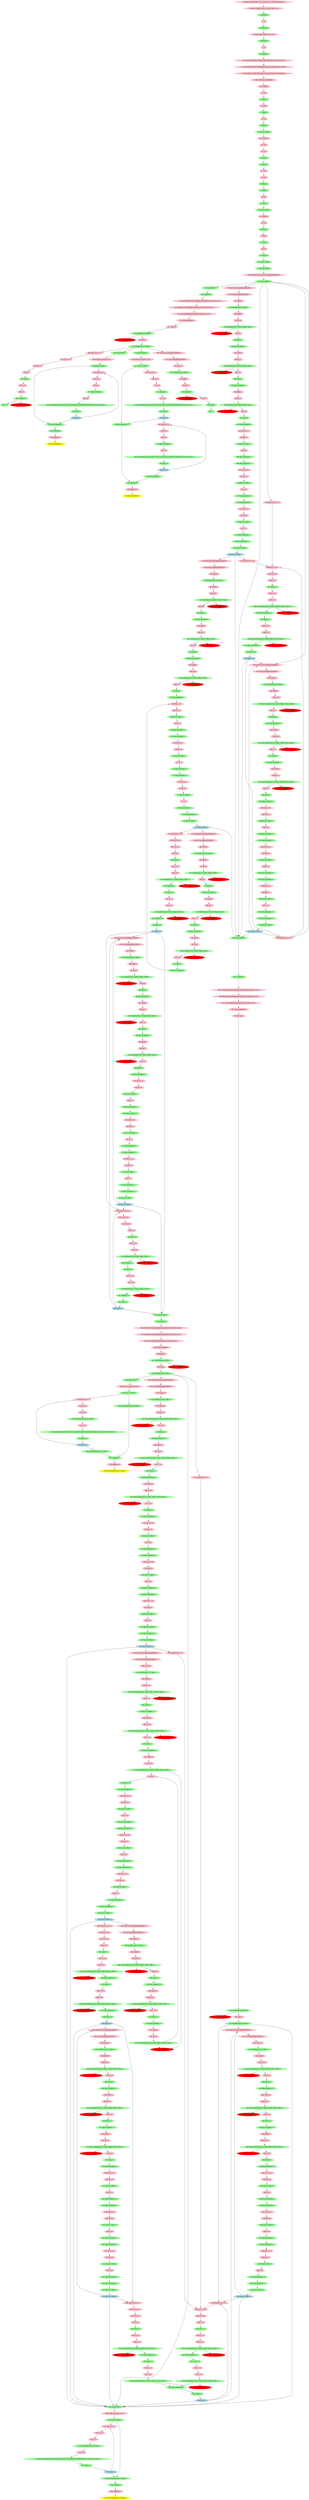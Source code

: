 digraph G {
node [style=filled,fontname="Roboto Condensed"];
0 [label="0: function Circle(x,y,r) {this.x=x; this.y=y; this.r=r;}; ; function area(s) {retu | 0",tooltip="function Circle(x,y,r){this.x=x;this.y=y",color="pink"];
0 -> 1;
1 [label="1: function Circle(x,y,r) {this.x=x; this.y=y; this.r=r;}; | 0",tooltip="function Circle(x,y,r){this.x=x;this.y=y",color="pink"];
1 -> 2;
2 [label="2: undefined | 0",tooltip="function Circle(x,y,r){this.x=x;this.y=y",color="palegreen"];
2 -> 3;
3 [label="3: ; | 0",tooltip="function Circle(x,y,r){this.x=x;this.y=y",color="pink"];
3 -> 4;
4 [label="4: undefined | 0",tooltip="function Circle(x,y,r){this.x=x;this.y=y",color="palegreen"];
4 -> 5;
5 [label="5: function area(s) {return 3*s.r*s.r;}; | 0",tooltip="function Circle(x,y,r){this.x=x;this.y=y",color="pink"];
5 -> 6;
6 [label="6: undefined | 0",tooltip="function Circle(x,y,r){this.x=x;this.y=y",color="palegreen"];
6 -> 7;
7 [label="7: ; | 0",tooltip="function Circle(x,y,r){this.x=x;this.y=y",color="pink"];
7 -> 8;
8 [label="8: undefined | 0",tooltip="function Circle(x,y,r){this.x=x;this.y=y",color="palegreen"];
8 -> 9;
9 [label="9: var circles=[[10,100,4],[-10,-10,3],[0,50,5]].map(function (xyr) {return new Cir | 0",tooltip="function Circle(x,y,r){this.x=x;this.y=y",color="pink"];
9 -> 10;
10 [label="10: circles=[[10,100,4],[-10,-10,3],[0,50,5]].map(function (xyr) {return new Circle( | 0",tooltip="function Circle(x,y,r){this.x=x;this.y=y",color="pink"];
10 -> 11;
11 [label="11: [[10,100,4],[-10,-10,3],[0,50,5]].map(function (xyr) {return new Circle(xyr[0],x | 0",tooltip="function Circle(x,y,r){this.x=x;this.y=y",color="pink"];
11 -> 12;
12 [label="12: [[10,100,4],[-10,-10,3],[0,50,5]] | 0",tooltip="function Circle(x,y,r){this.x=x;this.y=y",color="pink"];
12 -> 13;
13 [label="13: [10,100,4] | 0",tooltip="function Circle(x,y,r){this.x=x;this.y=y",color="pink"];
13 -> 14;
14 [label="14: 10 | 0",tooltip="function Circle(x,y,r){this.x=x;this.y=y",color="pink"];
14 -> 15;
15 [label="15: {Num} | 0",tooltip="function Circle(x,y,r){this.x=x;this.y=y",color="palegreen"];
15 -> 16;
16 [label="16: 100 | 0",tooltip="function Circle(x,y,r){this.x=x;this.y=y",color="pink"];
16 -> 17;
17 [label="17: {Num} | 0",tooltip="function Circle(x,y,r){this.x=x;this.y=y",color="palegreen"];
17 -> 18;
18 [label="18: 4 | 0",tooltip="function Circle(x,y,r){this.x=x;this.y=y",color="pink"];
18 -> 19;
19 [label="19: {Num} | 0",tooltip="function Circle(x,y,r){this.x=x;this.y=y",color="palegreen"];
19 -> 20;
20 [label="20: {{set:arr-1284}} | 0",tooltip="function Circle(x,y,r){this.x=x;this.y=y",color="palegreen"];
20 -> 21;
21 [label="21: [-10,-10,3] | 0",tooltip="function Circle(x,y,r){this.x=x;this.y=y",color="pink"];
21 -> 22;
22 [label="22: -10 | 0",tooltip="function Circle(x,y,r){this.x=x;this.y=y",color="pink"];
22 -> 23;
23 [label="23: 10 | 0",tooltip="function Circle(x,y,r){this.x=x;this.y=y",color="pink"];
23 -> 24;
24 [label="24: {Num} | 0",tooltip="function Circle(x,y,r){this.x=x;this.y=y",color="palegreen"];
24 -> 25;
25 [label="25: {Num} | 0",tooltip="function Circle(x,y,r){this.x=x;this.y=y",color="palegreen"];
25 -> 26;
26 [label="26: -10 | 0",tooltip="function Circle(x,y,r){this.x=x;this.y=y",color="pink"];
26 -> 27;
27 [label="27: 10 | 0",tooltip="function Circle(x,y,r){this.x=x;this.y=y",color="pink"];
27 -> 28;
28 [label="28: {Num} | 0",tooltip="function Circle(x,y,r){this.x=x;this.y=y",color="palegreen"];
28 -> 29;
29 [label="29: {Num} | 0",tooltip="function Circle(x,y,r){this.x=x;this.y=y",color="palegreen"];
29 -> 30;
30 [label="30: 3 | 0",tooltip="function Circle(x,y,r){this.x=x;this.y=y",color="pink"];
30 -> 31;
31 [label="31: {Num} | 0",tooltip="function Circle(x,y,r){this.x=x;this.y=y",color="palegreen"];
31 -> 32;
32 [label="32: {{set:arr-1288}} | 0",tooltip="function Circle(x,y,r){this.x=x;this.y=y",color="palegreen"];
32 -> 33;
33 [label="33: [0,50,5] | 0",tooltip="function Circle(x,y,r){this.x=x;this.y=y",color="pink"];
33 -> 34;
34 [label="34: 0 | 0",tooltip="function Circle(x,y,r){this.x=x;this.y=y",color="pink"];
34 -> 35;
35 [label="35: {Num} | 0",tooltip="function Circle(x,y,r){this.x=x;this.y=y",color="palegreen"];
35 -> 36;
36 [label="36: 50 | 0",tooltip="function Circle(x,y,r){this.x=x;this.y=y",color="pink"];
36 -> 37;
37 [label="37: {Num} | 0",tooltip="function Circle(x,y,r){this.x=x;this.y=y",color="palegreen"];
37 -> 38;
38 [label="38: 5 | 0",tooltip="function Circle(x,y,r){this.x=x;this.y=y",color="pink"];
38 -> 39;
39 [label="39: {Num} | 0",tooltip="function Circle(x,y,r){this.x=x;this.y=y",color="palegreen"];
39 -> 40;
40 [label="40: {{set:arr-1294}} | 0",tooltip="function Circle(x,y,r){this.x=x;this.y=y",color="palegreen"];
40 -> 41;
41 [label="41: {{set:arr-1283}} | 0",tooltip="function Circle(x,y,r){this.x=x;this.y=y",color="palegreen"];
41 -> 42;
42 [label="42: function (xyr) {return new Circle(xyr[0],xyr[1],xyr[2]);} | 0",tooltip="function Circle(x,y,r){this.x=x;this.y=y",color="pink"];
42 -> 43;
43 [label="43: {{set:clo-1299}} | 0",tooltip="function Circle(x,y,r){this.x=x;this.y=y",color="palegreen"];
43 -> 141;
43 -> 575;
43 -> 574;
43 -> 1806;
43 -> 1910;
43 -> 1909;
1909 [label="1909: return 3*s.r*s.r; | 10",tooltip="function Circle(x,y,r){this.x=x;this.y=y",color="pink"];
1909 -> 1838;
1838 [label="1838: 3*s.r*s.r | 10",tooltip="function Circle(x,y,r){this.x=x;this.y=y",color="pink"];
1838 -> 1839;
1839 [label="1839: 3*s.r | 10",tooltip="function Circle(x,y,r){this.x=x;this.y=y",color="pink"];
1839 -> 1840;
1840 [label="1840: 3 | 10",tooltip="function Circle(x,y,r){this.x=x;this.y=y",color="pink"];
1840 -> 1841;
1841 [label="1841: {Num} | 10",tooltip="function Circle(x,y,r){this.x=x;this.y=y",color="palegreen"];
1841 -> 1842;
1842 [label="1842: s.r | 10",tooltip="function Circle(x,y,r){this.x=x;this.y=y",color="pink"];
1842 -> 1843;
1843 [label="1843: s | 10",tooltip="function Circle(x,y,r){this.x=x;this.y=y",color="pink"];
1843 -> 1844;
1844 [label="1844: {Num,Undefined,{set:arr-1284,arr-1288,arr-1294,ctr-1238}} | 10",tooltip="function Circle(x,y,r){this.x=x;this.y=y",color="palegreen"];
1844 -> 1846;
1844 -> 1845;
1845 [label="1845: {Num,Undefined} | 10",tooltip="function Circle(x,y,r){this.x=x;this.y=y",color="palegreen"];
1845 -> 1847;
1847 [label="1847: {Num} | 10",tooltip="function Circle(x,y,r){this.x=x;this.y=y",color="palegreen"];
1847 -> 1848;
1848 [label="1848: s.r | 10",tooltip="function Circle(x,y,r){this.x=x;this.y=y",color="pink"];
1848 -> 1849;
1849 [label="1849: s | 10",tooltip="function Circle(x,y,r){this.x=x;this.y=y",color="pink"];
1849 -> 1850;
1850 [label="1850: {Num,Undefined,{set:arr-1284,arr-1288,arr-1294,ctr-1238}} | 10",tooltip="function Circle(x,y,r){this.x=x;this.y=y",color="palegreen"];
1850 -> 1852;
1850 -> 1851;
1851 [label="1851: {Num,Undefined} | 10",tooltip="function Circle(x,y,r){this.x=x;this.y=y",color="palegreen"];
1851 -> 1853;
1853 [label="1853: {Num} | 10",tooltip="function Circle(x,y,r){this.x=x;this.y=y",color="palegreen"];
1853 -> 1854;
1854 [label="1854: {Num} | 10",tooltip="function Circle(x,y,r){this.x=x;this.y=y",color="lightblue"];
1854 -> 1910;
1854 -> 1909;
1854 -> 1806;
1806 [label="1806: {{set:arr-893}} | 0",tooltip="function Circle(x,y,r){this.x=x;this.y=y",color="palegreen"];
1806 -> 1807;
1807 [label="1807: undefined | 0",tooltip="function Circle(x,y,r){this.x=x;this.y=y",color="palegreen"];
1807 -> 1808;
1808 [label="1808: var totalArea=circles.map(area).reduce(function (x,y) {return x+y;}) | 0",tooltip="function Circle(x,y,r){this.x=x;this.y=y",color="pink"];
1808 -> 1809;
1809 [label="1809: totalArea=circles.map(area).reduce(function (x,y) {return x+y;}) | 0",tooltip="function Circle(x,y,r){this.x=x;this.y=y",color="pink"];
1809 -> 1810;
1810 [label="1810: circles.map(area).reduce(function (x,y) {return x+y;}) | 0",tooltip="function Circle(x,y,r){this.x=x;this.y=y",color="pink"];
1810 -> 1811;
1811 [label="1811: circles.map(area) | 0",tooltip="function Circle(x,y,r){this.x=x;this.y=y",color="pink"];
1811 -> 1812;
1812 [label="1812: circles | 0",tooltip="function Circle(x,y,r){this.x=x;this.y=y",color="pink"];
1812 -> 1813;
1813 [label="1813: {Undefined,{set:arr-893}} | 0",tooltip="function Circle(x,y,r){this.x=x;this.y=y",color="palegreen"];
1813 -> 1815;
1813 -> 1814;
1814 [label="1814: area | 0",tooltip="function Circle(x,y,r){this.x=x;this.y=y",color="pink"];
1814 -> 1816;
1816 [label="1816: {Undefined,{set:clo-1263}} | 0",tooltip="function Circle(x,y,r){this.x=x;this.y=y",color="palegreen"];
1816 -> 1679;
1816 -> 1615;
1816 -> 1614;
1614 [label="1614: return 3*s.r*s.r; | 14",tooltip="function Circle(x,y,r){this.x=x;this.y=y",color="pink"];
1614 -> 1662;
1662 [label="1662: 3*s.r*s.r | 14",tooltip="function Circle(x,y,r){this.x=x;this.y=y",color="pink"];
1662 -> 1663;
1663 [label="1663: 3*s.r | 14",tooltip="function Circle(x,y,r){this.x=x;this.y=y",color="pink"];
1663 -> 1664;
1664 [label="1664: 3 | 14",tooltip="function Circle(x,y,r){this.x=x;this.y=y",color="pink"];
1664 -> 1665;
1665 [label="1665: {Num} | 14",tooltip="function Circle(x,y,r){this.x=x;this.y=y",color="palegreen"];
1665 -> 1666;
1666 [label="1666: s.r | 14",tooltip="function Circle(x,y,r){this.x=x;this.y=y",color="pink"];
1666 -> 1667;
1667 [label="1667: s | 14",tooltip="function Circle(x,y,r){this.x=x;this.y=y",color="pink"];
1667 -> 1668;
1668 [label="1668: {Num,Undefined,{set:arr-1284,arr-1288,arr-1294,ctr-1238}} | 14",tooltip="function Circle(x,y,r){this.x=x;this.y=y",color="palegreen"];
1668 -> 1670;
1668 -> 1669;
1669 [label="1669: {Num,Undefined} | 14",tooltip="function Circle(x,y,r){this.x=x;this.y=y",color="palegreen"];
1669 -> 1671;
1671 [label="1671: {Num} | 14",tooltip="function Circle(x,y,r){this.x=x;this.y=y",color="palegreen"];
1671 -> 1672;
1672 [label="1672: s.r | 14",tooltip="function Circle(x,y,r){this.x=x;this.y=y",color="pink"];
1672 -> 1673;
1673 [label="1673: s | 14",tooltip="function Circle(x,y,r){this.x=x;this.y=y",color="pink"];
1673 -> 1674;
1674 [label="1674: {Num,Undefined,{set:arr-1284,arr-1288,arr-1294,ctr-1238}} | 14",tooltip="function Circle(x,y,r){this.x=x;this.y=y",color="palegreen"];
1674 -> 1554;
1674 -> 1553;
1553 [label="1553: {Num,Undefined} | 14",tooltip="function Circle(x,y,r){this.x=x;this.y=y",color="palegreen"];
1553 -> 1555;
1555 [label="1555: {Num} | 14",tooltip="function Circle(x,y,r){this.x=x;this.y=y",color="palegreen"];
1555 -> 1556;
1556 [label="1556: {Num} | 14",tooltip="function Circle(x,y,r){this.x=x;this.y=y",color="lightblue"];
1556 -> 1615;
1556 -> 1614;
1556 -> 1679;
1679 [label="1679: {{set:arr-893}} | 0",tooltip="function Circle(x,y,r){this.x=x;this.y=y",color="palegreen"];
1679 -> 1680;
1680 [label="1680: function (x,y) {return x+y;} | 0",tooltip="function Circle(x,y,r){this.x=x;this.y=y",color="pink"];
1680 -> 1681;
1681 [label="1681: {{set:clo-1325}} | 0",tooltip="function Circle(x,y,r){this.x=x;this.y=y",color="palegreen"];
1681 -> 1773;
1681 -> 1798;
1798 [label="1798: {Num,Undefined,{set:ctr-1238}} | 0",tooltip="function Circle(x,y,r){this.x=x;this.y=y",color="palegreen"];
1798 -> 1799;
1799 [label="1799: undefined | 0",tooltip="function Circle(x,y,r){this.x=x;this.y=y",color="palegreen"];
1799 -> 1800;
1800 [label="1800: totalArea; | 0",tooltip="function Circle(x,y,r){this.x=x;this.y=y",color="pink"];
1800 -> 1801;
1801 [label="1801: {Num,Undefined,{set:ctr-1238}} | 0",tooltip="function Circle(x,y,r){this.x=x;this.y=y",color="yellow"];
1773 [label="1773: return x+y; | 12",tooltip="function Circle(x,y,r){this.x=x;this.y=y",color="pink"];
1773 -> 1774;
1774 [label="1774: x+y | 12",tooltip="function Circle(x,y,r){this.x=x;this.y=y",color="pink"];
1774 -> 1775;
1775 [label="1775: x | 12",tooltip="function Circle(x,y,r){this.x=x;this.y=y",color="pink"];
1775 -> 1776;
1776 [label="1776: {Num,Undefined,{set:ctr-1238}} | 12",tooltip="function Circle(x,y,r){this.x=x;this.y=y",color="palegreen"];
1776 -> 1777;
1777 [label="1777: y | 12",tooltip="function Circle(x,y,r){this.x=x;this.y=y",color="pink"];
1777 -> 1778;
1778 [label="1778: {Num,Undefined,{set:nat-30,nat-31,nat-32,26,28,30,32,34,36,38,40,42,44,46,48,50,nat-5,nat-14,nat-15,ctr-1238}} | 12",tooltip="function Circle(x,y,r){this.x=x;this.y=y",color="palegreen"];
1778 -> 1779;
1779 [label="1779: {Num} | 12",tooltip="function Circle(x,y,r){this.x=x;this.y=y",color="palegreen"];
1779 -> 1780;
1780 [label="1780: {Num} | 12",tooltip="function Circle(x,y,r){this.x=x;this.y=y",color="lightblue"];
1780 -> 1773;
1780 -> 1798;
1615 [label="1615: return new Circle(xyr[0],xyr[1],xyr[2]); | 13",tooltip="function Circle(x,y,r){this.x=x;this.y=y",color="pink"];
1615 -> 1617;
1617 [label="1617: new Circle(xyr[0],xyr[1],xyr[2]) | 13",tooltip="function Circle(x,y,r){this.x=x;this.y=y",color="pink"];
1617 -> 1618;
1618 [label="1618: Circle | 13",tooltip="function Circle(x,y,r){this.x=x;this.y=y",color="pink"];
1618 -> 1619;
1619 [label="1619: {Undefined,{set:clo-1238}} | 13",tooltip="function Circle(x,y,r){this.x=x;this.y=y",color="palegreen"];
1619 -> 1620;
1620 [label="1620: xyr[0] | 13",tooltip="function Circle(x,y,r){this.x=x;this.y=y",color="pink"];
1620 -> 1621;
1621 [label="1621: xyr | 13",tooltip="function Circle(x,y,r){this.x=x;this.y=y",color="pink"];
1621 -> 1622;
1622 [label="1622: {Num,Undefined,{set:arr-1284,arr-1288,arr-1294,ctr-1238}} | 13",tooltip="function Circle(x,y,r){this.x=x;this.y=y",color="palegreen"];
1622 -> 1624;
1622 -> 1623;
1623 [label="1623: 0 | 13",tooltip="function Circle(x,y,r){this.x=x;this.y=y",color="pink"];
1623 -> 1625;
1625 [label="1625: {Num} | 13",tooltip="function Circle(x,y,r){this.x=x;this.y=y",color="palegreen"];
1625 -> 1626;
1626 [label="1626: {Num,Undefined} | 13",tooltip="function Circle(x,y,r){this.x=x;this.y=y",color="palegreen"];
1626 -> 1627;
1627 [label="1627: xyr[1] | 13",tooltip="function Circle(x,y,r){this.x=x;this.y=y",color="pink"];
1627 -> 1628;
1628 [label="1628: xyr | 13",tooltip="function Circle(x,y,r){this.x=x;this.y=y",color="pink"];
1628 -> 1629;
1629 [label="1629: {Num,Undefined,{set:arr-1284,arr-1288,arr-1294,ctr-1238}} | 13",tooltip="function Circle(x,y,r){this.x=x;this.y=y",color="palegreen"];
1629 -> 1631;
1629 -> 1630;
1630 [label="1630: 1 | 13",tooltip="function Circle(x,y,r){this.x=x;this.y=y",color="pink"];
1630 -> 1632;
1632 [label="1632: {Num} | 13",tooltip="function Circle(x,y,r){this.x=x;this.y=y",color="palegreen"];
1632 -> 1633;
1633 [label="1633: {Num,Undefined} | 13",tooltip="function Circle(x,y,r){this.x=x;this.y=y",color="palegreen"];
1633 -> 1634;
1634 [label="1634: xyr[2] | 13",tooltip="function Circle(x,y,r){this.x=x;this.y=y",color="pink"];
1634 -> 1635;
1635 [label="1635: xyr | 13",tooltip="function Circle(x,y,r){this.x=x;this.y=y",color="pink"];
1635 -> 1636;
1636 [label="1636: {Num,Undefined,{set:arr-1284,arr-1288,arr-1294,ctr-1238}} | 13",tooltip="function Circle(x,y,r){this.x=x;this.y=y",color="palegreen"];
1636 -> 1638;
1636 -> 1637;
1637 [label="1637: 2 | 13",tooltip="function Circle(x,y,r){this.x=x;this.y=y",color="pink"];
1637 -> 1639;
1639 [label="1639: {Num} | 13",tooltip="function Circle(x,y,r){this.x=x;this.y=y",color="palegreen"];
1639 -> 1640;
1640 [label="1640: {Num,Undefined} | 13",tooltip="function Circle(x,y,r){this.x=x;this.y=y",color="palegreen"];
1640 -> 1641;
1641 [label="1641: this.x=x; | 15",tooltip="function Circle(x,y,r){this.x=x;this.y=y",color="pink"];
1641 -> 1642;
1642 [label="1642: this | 15",tooltip="function Circle(x,y,r){this.x=x;this.y=y",color="pink"];
1642 -> 1643;
1643 [label="1643: {{set:ctr-1238}} | 15",tooltip="function Circle(x,y,r){this.x=x;this.y=y",color="palegreen"];
1643 -> 1644;
1644 [label="1644: x | 15",tooltip="function Circle(x,y,r){this.x=x;this.y=y",color="pink"];
1644 -> 1645;
1645 [label="1645: {Num,Undefined} | 15",tooltip="function Circle(x,y,r){this.x=x;this.y=y",color="palegreen"];
1645 -> 1646;
1646 [label="1646: {Num,Undefined} | 15",tooltip="function Circle(x,y,r){this.x=x;this.y=y",color="palegreen"];
1646 -> 1647;
1647 [label="1647: this.y=y; | 15",tooltip="function Circle(x,y,r){this.x=x;this.y=y",color="pink"];
1647 -> 1648;
1648 [label="1648: this | 15",tooltip="function Circle(x,y,r){this.x=x;this.y=y",color="pink"];
1648 -> 1649;
1649 [label="1649: {{set:ctr-1238}} | 15",tooltip="function Circle(x,y,r){this.x=x;this.y=y",color="palegreen"];
1649 -> 1650;
1650 [label="1650: y | 15",tooltip="function Circle(x,y,r){this.x=x;this.y=y",color="pink"];
1650 -> 1651;
1651 [label="1651: {Num,Undefined} | 15",tooltip="function Circle(x,y,r){this.x=x;this.y=y",color="palegreen"];
1651 -> 1652;
1652 [label="1652: {Num,Undefined} | 15",tooltip="function Circle(x,y,r){this.x=x;this.y=y",color="palegreen"];
1652 -> 1653;
1653 [label="1653: this.r=r; | 15",tooltip="function Circle(x,y,r){this.x=x;this.y=y",color="pink"];
1653 -> 1654;
1654 [label="1654: this | 15",tooltip="function Circle(x,y,r){this.x=x;this.y=y",color="pink"];
1654 -> 1655;
1655 [label="1655: {{set:ctr-1238}} | 15",tooltip="function Circle(x,y,r){this.x=x;this.y=y",color="palegreen"];
1655 -> 1656;
1656 [label="1656: r | 15",tooltip="function Circle(x,y,r){this.x=x;this.y=y",color="pink"];
1656 -> 1657;
1657 [label="1657: {Num,Undefined} | 15",tooltip="function Circle(x,y,r){this.x=x;this.y=y",color="palegreen"];
1657 -> 1658;
1658 [label="1658: {Num,Undefined} | 15",tooltip="function Circle(x,y,r){this.x=x;this.y=y",color="palegreen"];
1658 -> 1659;
1659 [label="1659: {{set:ctr-1238}} | 13",tooltip="function Circle(x,y,r){this.x=x;this.y=y",color="palegreen"];
1659 -> 1660;
1660 [label="1660: {{set:ctr-1238}} | 13",tooltip="function Circle(x,y,r){this.x=x;this.y=y",color="lightblue"];
1660 -> 1615;
1660 -> 1614;
1660 -> 1679;
1638 [label="1638: 7.1.13 - Undefined  | 13",tooltip="function Circle(x,y,r){this.x=x;this.y=y",color="red"];
1631 [label="1631: 7.1.13 - Undefined  | 13",tooltip="function Circle(x,y,r){this.x=x;this.y=y",color="red"];
1624 [label="1624: 7.1.13 - Undefined  | 13",tooltip="function Circle(x,y,r){this.x=x;this.y=y",color="red"];
1554 [label="1554: 7.1.13 - Undefined  | 14",tooltip="function Circle(x,y,r){this.x=x;this.y=y",color="red"];
1670 [label="1670: 7.1.13 - Undefined  | 14",tooltip="function Circle(x,y,r){this.x=x;this.y=y",color="red"];
1815 [label="1815: 7.1.13 - Undefined  | 0",tooltip="function Circle(x,y,r){this.x=x;this.y=y",color="red"];
1910 [label="1910: return new Circle(xyr[0],xyr[1],xyr[2]); | 9",tooltip="function Circle(x,y,r){this.x=x;this.y=y",color="pink"];
1910 -> 1912;
1912 [label="1912: new Circle(xyr[0],xyr[1],xyr[2]) | 9",tooltip="function Circle(x,y,r){this.x=x;this.y=y",color="pink"];
1912 -> 1913;
1913 [label="1913: Circle | 9",tooltip="function Circle(x,y,r){this.x=x;this.y=y",color="pink"];
1913 -> 1914;
1914 [label="1914: {Undefined,{set:clo-1238}} | 9",tooltip="function Circle(x,y,r){this.x=x;this.y=y",color="palegreen"];
1914 -> 1915;
1915 [label="1915: xyr[0] | 9",tooltip="function Circle(x,y,r){this.x=x;this.y=y",color="pink"];
1915 -> 1916;
1916 [label="1916: xyr | 9",tooltip="function Circle(x,y,r){this.x=x;this.y=y",color="pink"];
1916 -> 1917;
1917 [label="1917: {Num,Undefined,{set:arr-1284,arr-1288,arr-1294,ctr-1238}} | 9",tooltip="function Circle(x,y,r){this.x=x;this.y=y",color="palegreen"];
1917 -> 1919;
1917 -> 1918;
1918 [label="1918: 0 | 9",tooltip="function Circle(x,y,r){this.x=x;this.y=y",color="pink"];
1918 -> 1920;
1920 [label="1920: {Num} | 9",tooltip="function Circle(x,y,r){this.x=x;this.y=y",color="palegreen"];
1920 -> 1921;
1921 [label="1921: {Num,Undefined} | 9",tooltip="function Circle(x,y,r){this.x=x;this.y=y",color="palegreen"];
1921 -> 1922;
1922 [label="1922: xyr[1] | 9",tooltip="function Circle(x,y,r){this.x=x;this.y=y",color="pink"];
1922 -> 1923;
1923 [label="1923: xyr | 9",tooltip="function Circle(x,y,r){this.x=x;this.y=y",color="pink"];
1923 -> 1924;
1924 [label="1924: {Num,Undefined,{set:arr-1284,arr-1288,arr-1294,ctr-1238}} | 9",tooltip="function Circle(x,y,r){this.x=x;this.y=y",color="palegreen"];
1924 -> 1926;
1924 -> 1925;
1925 [label="1925: 1 | 9",tooltip="function Circle(x,y,r){this.x=x;this.y=y",color="pink"];
1925 -> 1927;
1927 [label="1927: {Num} | 9",tooltip="function Circle(x,y,r){this.x=x;this.y=y",color="palegreen"];
1927 -> 1928;
1928 [label="1928: {Num,Undefined} | 9",tooltip="function Circle(x,y,r){this.x=x;this.y=y",color="palegreen"];
1928 -> 1929;
1929 [label="1929: xyr[2] | 9",tooltip="function Circle(x,y,r){this.x=x;this.y=y",color="pink"];
1929 -> 1930;
1930 [label="1930: xyr | 9",tooltip="function Circle(x,y,r){this.x=x;this.y=y",color="pink"];
1930 -> 1931;
1931 [label="1931: {Num,Undefined,{set:arr-1284,arr-1288,arr-1294,ctr-1238}} | 9",tooltip="function Circle(x,y,r){this.x=x;this.y=y",color="palegreen"];
1931 -> 1933;
1931 -> 1932;
1932 [label="1932: 2 | 9",tooltip="function Circle(x,y,r){this.x=x;this.y=y",color="pink"];
1932 -> 1934;
1934 [label="1934: {Num} | 9",tooltip="function Circle(x,y,r){this.x=x;this.y=y",color="palegreen"];
1934 -> 1935;
1935 [label="1935: {Num,Undefined} | 9",tooltip="function Circle(x,y,r){this.x=x;this.y=y",color="palegreen"];
1935 -> 1936;
1936 [label="1936: this.x=x; | 11",tooltip="function Circle(x,y,r){this.x=x;this.y=y",color="pink"];
1936 -> 1937;
1937 [label="1937: this | 11",tooltip="function Circle(x,y,r){this.x=x;this.y=y",color="pink"];
1937 -> 1938;
1938 [label="1938: {{set:ctr-1238}} | 11",tooltip="function Circle(x,y,r){this.x=x;this.y=y",color="palegreen"];
1938 -> 1939;
1939 [label="1939: x | 11",tooltip="function Circle(x,y,r){this.x=x;this.y=y",color="pink"];
1939 -> 1940;
1940 [label="1940: {Num,Undefined} | 11",tooltip="function Circle(x,y,r){this.x=x;this.y=y",color="palegreen"];
1940 -> 1941;
1941 [label="1941: {Num,Undefined} | 11",tooltip="function Circle(x,y,r){this.x=x;this.y=y",color="palegreen"];
1941 -> 1942;
1942 [label="1942: this.y=y; | 11",tooltip="function Circle(x,y,r){this.x=x;this.y=y",color="pink"];
1942 -> 1943;
1943 [label="1943: this | 11",tooltip="function Circle(x,y,r){this.x=x;this.y=y",color="pink"];
1943 -> 1944;
1944 [label="1944: {{set:ctr-1238}} | 11",tooltip="function Circle(x,y,r){this.x=x;this.y=y",color="palegreen"];
1944 -> 1945;
1945 [label="1945: y | 11",tooltip="function Circle(x,y,r){this.x=x;this.y=y",color="pink"];
1945 -> 1946;
1946 [label="1946: {Num,Undefined} | 11",tooltip="function Circle(x,y,r){this.x=x;this.y=y",color="palegreen"];
1946 -> 1947;
1947 [label="1947: {Num,Undefined} | 11",tooltip="function Circle(x,y,r){this.x=x;this.y=y",color="palegreen"];
1947 -> 1948;
1948 [label="1948: this.r=r; | 11",tooltip="function Circle(x,y,r){this.x=x;this.y=y",color="pink"];
1948 -> 1949;
1949 [label="1949: this | 11",tooltip="function Circle(x,y,r){this.x=x;this.y=y",color="pink"];
1949 -> 1950;
1950 [label="1950: {{set:ctr-1238}} | 11",tooltip="function Circle(x,y,r){this.x=x;this.y=y",color="palegreen"];
1950 -> 1951;
1951 [label="1951: r | 11",tooltip="function Circle(x,y,r){this.x=x;this.y=y",color="pink"];
1951 -> 1952;
1952 [label="1952: {Num,Undefined} | 11",tooltip="function Circle(x,y,r){this.x=x;this.y=y",color="palegreen"];
1952 -> 1953;
1953 [label="1953: {Num,Undefined} | 11",tooltip="function Circle(x,y,r){this.x=x;this.y=y",color="palegreen"];
1953 -> 1954;
1954 [label="1954: {{set:ctr-1238}} | 9",tooltip="function Circle(x,y,r){this.x=x;this.y=y",color="palegreen"];
1954 -> 1955;
1955 [label="1955: {{set:ctr-1238}} | 9",tooltip="function Circle(x,y,r){this.x=x;this.y=y",color="lightblue"];
1955 -> 1910;
1955 -> 1909;
1955 -> 1806;
1933 [label="1933: 7.1.13 - Undefined  | 9",tooltip="function Circle(x,y,r){this.x=x;this.y=y",color="red"];
1926 [label="1926: 7.1.13 - Undefined  | 9",tooltip="function Circle(x,y,r){this.x=x;this.y=y",color="red"];
1919 [label="1919: 7.1.13 - Undefined  | 9",tooltip="function Circle(x,y,r){this.x=x;this.y=y",color="red"];
1852 [label="1852: 7.1.13 - Undefined  | 10",tooltip="function Circle(x,y,r){this.x=x;this.y=y",color="red"];
1846 [label="1846: 7.1.13 - Undefined  | 10",tooltip="function Circle(x,y,r){this.x=x;this.y=y",color="red"];
574 [label="574: return 3*s.r*s.r; | 10",tooltip="function Circle(x,y,r){this.x=x;this.y=y",color="pink"];
574 -> 1838;
575 [label="575: return new Circle(xyr[0],xyr[1],xyr[2]); | 9",tooltip="function Circle(x,y,r){this.x=x;this.y=y",color="pink"];
575 -> 577;
577 [label="577: new Circle(xyr[0],xyr[1],xyr[2]) | 9",tooltip="function Circle(x,y,r){this.x=x;this.y=y",color="pink"];
577 -> 578;
578 [label="578: Circle | 9",tooltip="function Circle(x,y,r){this.x=x;this.y=y",color="pink"];
578 -> 579;
579 [label="579: {Undefined,{set:clo-1238}} | 9",tooltip="function Circle(x,y,r){this.x=x;this.y=y",color="palegreen"];
579 -> 580;
580 [label="580: xyr[0] | 9",tooltip="function Circle(x,y,r){this.x=x;this.y=y",color="pink"];
580 -> 581;
581 [label="581: xyr | 9",tooltip="function Circle(x,y,r){this.x=x;this.y=y",color="pink"];
581 -> 582;
582 [label="582: {Undefined,{set:arr-1284,arr-1288,arr-1294}} | 9",tooltip="function Circle(x,y,r){this.x=x;this.y=y",color="palegreen"];
582 -> 584;
582 -> 583;
583 [label="583: 0 | 9",tooltip="function Circle(x,y,r){this.x=x;this.y=y",color="pink"];
583 -> 585;
585 [label="585: {Num} | 9",tooltip="function Circle(x,y,r){this.x=x;this.y=y",color="palegreen"];
585 -> 586;
586 [label="586: {Num,Undefined} | 9",tooltip="function Circle(x,y,r){this.x=x;this.y=y",color="palegreen"];
586 -> 587;
587 [label="587: xyr[1] | 9",tooltip="function Circle(x,y,r){this.x=x;this.y=y",color="pink"];
587 -> 588;
588 [label="588: xyr | 9",tooltip="function Circle(x,y,r){this.x=x;this.y=y",color="pink"];
588 -> 589;
589 [label="589: {Undefined,{set:arr-1284,arr-1288,arr-1294}} | 9",tooltip="function Circle(x,y,r){this.x=x;this.y=y",color="palegreen"];
589 -> 591;
589 -> 590;
590 [label="590: 1 | 9",tooltip="function Circle(x,y,r){this.x=x;this.y=y",color="pink"];
590 -> 592;
592 [label="592: {Num} | 9",tooltip="function Circle(x,y,r){this.x=x;this.y=y",color="palegreen"];
592 -> 593;
593 [label="593: {Num,Undefined} | 9",tooltip="function Circle(x,y,r){this.x=x;this.y=y",color="palegreen"];
593 -> 594;
594 [label="594: xyr[2] | 9",tooltip="function Circle(x,y,r){this.x=x;this.y=y",color="pink"];
594 -> 595;
595 [label="595: xyr | 9",tooltip="function Circle(x,y,r){this.x=x;this.y=y",color="pink"];
595 -> 596;
596 [label="596: {Undefined,{set:arr-1284,arr-1288,arr-1294}} | 9",tooltip="function Circle(x,y,r){this.x=x;this.y=y",color="palegreen"];
596 -> 598;
596 -> 597;
597 [label="597: 2 | 9",tooltip="function Circle(x,y,r){this.x=x;this.y=y",color="pink"];
597 -> 599;
599 [label="599: {Num} | 9",tooltip="function Circle(x,y,r){this.x=x;this.y=y",color="palegreen"];
599 -> 600;
600 [label="600: {Num,Undefined} | 9",tooltip="function Circle(x,y,r){this.x=x;this.y=y",color="palegreen"];
600 -> 601;
601 [label="601: this.x=x; | 11",tooltip="function Circle(x,y,r){this.x=x;this.y=y",color="pink"];
601 -> 602;
602 [label="602: this | 11",tooltip="function Circle(x,y,r){this.x=x;this.y=y",color="pink"];
602 -> 603;
603 [label="603: {{set:ctr-1238}} | 11",tooltip="function Circle(x,y,r){this.x=x;this.y=y",color="palegreen"];
603 -> 604;
604 [label="604: x | 11",tooltip="function Circle(x,y,r){this.x=x;this.y=y",color="pink"];
604 -> 605;
605 [label="605: {Num,Undefined} | 11",tooltip="function Circle(x,y,r){this.x=x;this.y=y",color="palegreen"];
605 -> 606;
606 [label="606: {Num,Undefined} | 11",tooltip="function Circle(x,y,r){this.x=x;this.y=y",color="palegreen"];
606 -> 607;
607 [label="607: this.y=y; | 11",tooltip="function Circle(x,y,r){this.x=x;this.y=y",color="pink"];
607 -> 608;
608 [label="608: this | 11",tooltip="function Circle(x,y,r){this.x=x;this.y=y",color="pink"];
608 -> 609;
609 [label="609: {{set:ctr-1238}} | 11",tooltip="function Circle(x,y,r){this.x=x;this.y=y",color="palegreen"];
609 -> 610;
610 [label="610: y | 11",tooltip="function Circle(x,y,r){this.x=x;this.y=y",color="pink"];
610 -> 611;
611 [label="611: {Num,Undefined} | 11",tooltip="function Circle(x,y,r){this.x=x;this.y=y",color="palegreen"];
611 -> 612;
612 [label="612: {Num,Undefined} | 11",tooltip="function Circle(x,y,r){this.x=x;this.y=y",color="palegreen"];
612 -> 613;
613 [label="613: this.r=r; | 11",tooltip="function Circle(x,y,r){this.x=x;this.y=y",color="pink"];
613 -> 614;
614 [label="614: this | 11",tooltip="function Circle(x,y,r){this.x=x;this.y=y",color="pink"];
614 -> 615;
615 [label="615: {{set:ctr-1238}} | 11",tooltip="function Circle(x,y,r){this.x=x;this.y=y",color="palegreen"];
615 -> 616;
616 [label="616: r | 11",tooltip="function Circle(x,y,r){this.x=x;this.y=y",color="pink"];
616 -> 617;
617 [label="617: {Num,Undefined} | 11",tooltip="function Circle(x,y,r){this.x=x;this.y=y",color="palegreen"];
617 -> 618;
618 [label="618: {Num,Undefined} | 11",tooltip="function Circle(x,y,r){this.x=x;this.y=y",color="palegreen"];
618 -> 619;
619 [label="619: {{set:ctr-1238}} | 9",tooltip="function Circle(x,y,r){this.x=x;this.y=y",color="palegreen"];
619 -> 620;
620 [label="620: {{set:ctr-1238}} | 9",tooltip="function Circle(x,y,r){this.x=x;this.y=y",color="lightblue"];
620 -> 676;
620 -> 675;
620 -> 1806;
675 [label="675: return 3*s.r*s.r; | 10",tooltip="function Circle(x,y,r){this.x=x;this.y=y",color="pink"];
675 -> 1838;
676 [label="676: return new Circle(xyr[0],xyr[1],xyr[2]); | 9",tooltip="function Circle(x,y,r){this.x=x;this.y=y",color="pink"];
676 -> 678;
678 [label="678: new Circle(xyr[0],xyr[1],xyr[2]) | 9",tooltip="function Circle(x,y,r){this.x=x;this.y=y",color="pink"];
678 -> 679;
679 [label="679: Circle | 9",tooltip="function Circle(x,y,r){this.x=x;this.y=y",color="pink"];
679 -> 680;
680 [label="680: {Undefined,{set:clo-1238}} | 9",tooltip="function Circle(x,y,r){this.x=x;this.y=y",color="palegreen"];
680 -> 681;
681 [label="681: xyr[0] | 9",tooltip="function Circle(x,y,r){this.x=x;this.y=y",color="pink"];
681 -> 682;
682 [label="682: xyr | 9",tooltip="function Circle(x,y,r){this.x=x;this.y=y",color="pink"];
682 -> 683;
683 [label="683: {Undefined,{set:arr-1284,arr-1288,arr-1294}} | 9",tooltip="function Circle(x,y,r){this.x=x;this.y=y",color="palegreen"];
683 -> 685;
683 -> 684;
684 [label="684: 0 | 9",tooltip="function Circle(x,y,r){this.x=x;this.y=y",color="pink"];
684 -> 686;
686 [label="686: {Num} | 9",tooltip="function Circle(x,y,r){this.x=x;this.y=y",color="palegreen"];
686 -> 687;
687 [label="687: {Num,Undefined} | 9",tooltip="function Circle(x,y,r){this.x=x;this.y=y",color="palegreen"];
687 -> 688;
688 [label="688: xyr[1] | 9",tooltip="function Circle(x,y,r){this.x=x;this.y=y",color="pink"];
688 -> 689;
689 [label="689: xyr | 9",tooltip="function Circle(x,y,r){this.x=x;this.y=y",color="pink"];
689 -> 690;
690 [label="690: {Undefined,{set:arr-1284,arr-1288,arr-1294}} | 9",tooltip="function Circle(x,y,r){this.x=x;this.y=y",color="palegreen"];
690 -> 692;
690 -> 691;
691 [label="691: 1 | 9",tooltip="function Circle(x,y,r){this.x=x;this.y=y",color="pink"];
691 -> 693;
693 [label="693: {Num} | 9",tooltip="function Circle(x,y,r){this.x=x;this.y=y",color="palegreen"];
693 -> 694;
694 [label="694: {Num,Undefined} | 9",tooltip="function Circle(x,y,r){this.x=x;this.y=y",color="palegreen"];
694 -> 695;
695 [label="695: xyr[2] | 9",tooltip="function Circle(x,y,r){this.x=x;this.y=y",color="pink"];
695 -> 696;
696 [label="696: xyr | 9",tooltip="function Circle(x,y,r){this.x=x;this.y=y",color="pink"];
696 -> 697;
697 [label="697: {Undefined,{set:arr-1284,arr-1288,arr-1294}} | 9",tooltip="function Circle(x,y,r){this.x=x;this.y=y",color="palegreen"];
697 -> 699;
697 -> 698;
698 [label="698: 2 | 9",tooltip="function Circle(x,y,r){this.x=x;this.y=y",color="pink"];
698 -> 700;
700 [label="700: {Num} | 9",tooltip="function Circle(x,y,r){this.x=x;this.y=y",color="palegreen"];
700 -> 701;
701 [label="701: {Num,Undefined} | 9",tooltip="function Circle(x,y,r){this.x=x;this.y=y",color="palegreen"];
701 -> 702;
702 [label="702: this.x=x; | 11",tooltip="function Circle(x,y,r){this.x=x;this.y=y",color="pink"];
702 -> 703;
703 [label="703: this | 11",tooltip="function Circle(x,y,r){this.x=x;this.y=y",color="pink"];
703 -> 704;
704 [label="704: {{set:ctr-1238}} | 11",tooltip="function Circle(x,y,r){this.x=x;this.y=y",color="palegreen"];
704 -> 705;
705 [label="705: x | 11",tooltip="function Circle(x,y,r){this.x=x;this.y=y",color="pink"];
705 -> 706;
706 [label="706: {Num,Undefined} | 11",tooltip="function Circle(x,y,r){this.x=x;this.y=y",color="palegreen"];
706 -> 707;
707 [label="707: {Num,Undefined} | 11",tooltip="function Circle(x,y,r){this.x=x;this.y=y",color="palegreen"];
707 -> 708;
708 [label="708: this.y=y; | 11",tooltip="function Circle(x,y,r){this.x=x;this.y=y",color="pink"];
708 -> 709;
709 [label="709: this | 11",tooltip="function Circle(x,y,r){this.x=x;this.y=y",color="pink"];
709 -> 710;
710 [label="710: {{set:ctr-1238}} | 11",tooltip="function Circle(x,y,r){this.x=x;this.y=y",color="palegreen"];
710 -> 711;
711 [label="711: y | 11",tooltip="function Circle(x,y,r){this.x=x;this.y=y",color="pink"];
711 -> 712;
712 [label="712: {Num,Undefined} | 11",tooltip="function Circle(x,y,r){this.x=x;this.y=y",color="palegreen"];
712 -> 713;
713 [label="713: {Num,Undefined} | 11",tooltip="function Circle(x,y,r){this.x=x;this.y=y",color="palegreen"];
713 -> 714;
714 [label="714: this.r=r; | 11",tooltip="function Circle(x,y,r){this.x=x;this.y=y",color="pink"];
714 -> 715;
715 [label="715: this | 11",tooltip="function Circle(x,y,r){this.x=x;this.y=y",color="pink"];
715 -> 716;
716 [label="716: {{set:ctr-1238}} | 11",tooltip="function Circle(x,y,r){this.x=x;this.y=y",color="palegreen"];
716 -> 717;
717 [label="717: r | 11",tooltip="function Circle(x,y,r){this.x=x;this.y=y",color="pink"];
717 -> 718;
718 [label="718: {Num,Undefined} | 11",tooltip="function Circle(x,y,r){this.x=x;this.y=y",color="palegreen"];
718 -> 719;
719 [label="719: {Num,Undefined} | 11",tooltip="function Circle(x,y,r){this.x=x;this.y=y",color="palegreen"];
719 -> 720;
720 [label="720: {{set:ctr-1238}} | 9",tooltip="function Circle(x,y,r){this.x=x;this.y=y",color="palegreen"];
720 -> 721;
721 [label="721: {{set:ctr-1238}} | 9",tooltip="function Circle(x,y,r){this.x=x;this.y=y",color="lightblue"];
721 -> 777;
721 -> 776;
721 -> 1806;
776 [label="776: return 3*s.r*s.r; | 10",tooltip="function Circle(x,y,r){this.x=x;this.y=y",color="pink"];
776 -> 803;
803 [label="803: 3*s.r*s.r | 10",tooltip="function Circle(x,y,r){this.x=x;this.y=y",color="pink"];
803 -> 804;
804 [label="804: 3*s.r | 10",tooltip="function Circle(x,y,r){this.x=x;this.y=y",color="pink"];
804 -> 805;
805 [label="805: 3 | 10",tooltip="function Circle(x,y,r){this.x=x;this.y=y",color="pink"];
805 -> 806;
806 [label="806: {Num} | 10",tooltip="function Circle(x,y,r){this.x=x;this.y=y",color="palegreen"];
806 -> 807;
807 [label="807: s.r | 10",tooltip="function Circle(x,y,r){this.x=x;this.y=y",color="pink"];
807 -> 808;
808 [label="808: s | 10",tooltip="function Circle(x,y,r){this.x=x;this.y=y",color="pink"];
808 -> 809;
809 [label="809: {Undefined,{set:arr-1284,arr-1288,arr-1294}} | 10",tooltip="function Circle(x,y,r){this.x=x;this.y=y",color="palegreen"];
809 -> 811;
809 -> 810;
810 [label="810: undefined | 10",tooltip="function Circle(x,y,r){this.x=x;this.y=y",color="palegreen"];
810 -> 812;
812 [label="812: {Num} | 10",tooltip="function Circle(x,y,r){this.x=x;this.y=y",color="palegreen"];
812 -> 813;
813 [label="813: s.r | 10",tooltip="function Circle(x,y,r){this.x=x;this.y=y",color="pink"];
813 -> 814;
814 [label="814: s | 10",tooltip="function Circle(x,y,r){this.x=x;this.y=y",color="pink"];
814 -> 815;
815 [label="815: {Undefined,{set:arr-1284,arr-1288,arr-1294}} | 10",tooltip="function Circle(x,y,r){this.x=x;this.y=y",color="palegreen"];
815 -> 817;
815 -> 816;
816 [label="816: undefined | 10",tooltip="function Circle(x,y,r){this.x=x;this.y=y",color="palegreen"];
816 -> 818;
818 [label="818: {Num} | 10",tooltip="function Circle(x,y,r){this.x=x;this.y=y",color="palegreen"];
818 -> 819;
819 [label="819: {Num} | 10",tooltip="function Circle(x,y,r){this.x=x;this.y=y",color="lightblue"];
819 -> 875;
819 -> 874;
819 -> 944;
944 [label="944: {{set:arr-893}} | 0",tooltip="function Circle(x,y,r){this.x=x;this.y=y",color="palegreen"];
944 -> 945;
945 [label="945: undefined | 0",tooltip="function Circle(x,y,r){this.x=x;this.y=y",color="palegreen"];
945 -> 946;
946 [label="946: var totalArea=circles.map(area).reduce(function (x,y) {return x+y;}) | 0",tooltip="function Circle(x,y,r){this.x=x;this.y=y",color="pink"];
946 -> 947;
947 [label="947: totalArea=circles.map(area).reduce(function (x,y) {return x+y;}) | 0",tooltip="function Circle(x,y,r){this.x=x;this.y=y",color="pink"];
947 -> 948;
948 [label="948: circles.map(area).reduce(function (x,y) {return x+y;}) | 0",tooltip="function Circle(x,y,r){this.x=x;this.y=y",color="pink"];
948 -> 949;
949 [label="949: circles.map(area) | 0",tooltip="function Circle(x,y,r){this.x=x;this.y=y",color="pink"];
949 -> 950;
950 [label="950: circles | 0",tooltip="function Circle(x,y,r){this.x=x;this.y=y",color="pink"];
950 -> 951;
951 [label="951: {Undefined,{set:arr-893}} | 0",tooltip="function Circle(x,y,r){this.x=x;this.y=y",color="palegreen"];
951 -> 953;
951 -> 952;
952 [label="952: area | 0",tooltip="function Circle(x,y,r){this.x=x;this.y=y",color="pink"];
952 -> 954;
954 [label="954: {Undefined,{set:clo-1263}} | 0",tooltip="function Circle(x,y,r){this.x=x;this.y=y",color="palegreen"];
954 -> 1028;
954 -> 1188;
954 -> 1187;
954 -> 1679;
1187 [label="1187: return 3*s.r*s.r; | 14",tooltip="function Circle(x,y,r){this.x=x;this.y=y",color="pink"];
1187 -> 1662;
1188 [label="1188: return new Circle(xyr[0],xyr[1],xyr[2]); | 13",tooltip="function Circle(x,y,r){this.x=x;this.y=y",color="pink"];
1188 -> 1190;
1190 [label="1190: new Circle(xyr[0],xyr[1],xyr[2]) | 13",tooltip="function Circle(x,y,r){this.x=x;this.y=y",color="pink"];
1190 -> 1191;
1191 [label="1191: Circle | 13",tooltip="function Circle(x,y,r){this.x=x;this.y=y",color="pink"];
1191 -> 1192;
1192 [label="1192: {Undefined,{set:clo-1238}} | 13",tooltip="function Circle(x,y,r){this.x=x;this.y=y",color="palegreen"];
1192 -> 1193;
1193 [label="1193: xyr[0] | 13",tooltip="function Circle(x,y,r){this.x=x;this.y=y",color="pink"];
1193 -> 1194;
1194 [label="1194: xyr | 13",tooltip="function Circle(x,y,r){this.x=x;this.y=y",color="pink"];
1194 -> 1195;
1195 [label="1195: {Num,Undefined,{set:arr-1284,arr-1288,arr-1294,ctr-1238}} | 13",tooltip="function Circle(x,y,r){this.x=x;this.y=y",color="palegreen"];
1195 -> 1197;
1195 -> 1196;
1196 [label="1196: 0 | 13",tooltip="function Circle(x,y,r){this.x=x;this.y=y",color="pink"];
1196 -> 1198;
1198 [label="1198: {Num} | 13",tooltip="function Circle(x,y,r){this.x=x;this.y=y",color="palegreen"];
1198 -> 1199;
1199 [label="1199: {Num,Undefined} | 13",tooltip="function Circle(x,y,r){this.x=x;this.y=y",color="palegreen"];
1199 -> 1200;
1200 [label="1200: xyr[1] | 13",tooltip="function Circle(x,y,r){this.x=x;this.y=y",color="pink"];
1200 -> 1201;
1201 [label="1201: xyr | 13",tooltip="function Circle(x,y,r){this.x=x;this.y=y",color="pink"];
1201 -> 1202;
1202 [label="1202: {Num,Undefined,{set:arr-1284,arr-1288,arr-1294,ctr-1238}} | 13",tooltip="function Circle(x,y,r){this.x=x;this.y=y",color="palegreen"];
1202 -> 1204;
1202 -> 1203;
1203 [label="1203: 1 | 13",tooltip="function Circle(x,y,r){this.x=x;this.y=y",color="pink"];
1203 -> 1205;
1205 [label="1205: {Num} | 13",tooltip="function Circle(x,y,r){this.x=x;this.y=y",color="palegreen"];
1205 -> 1206;
1206 [label="1206: {Num,Undefined} | 13",tooltip="function Circle(x,y,r){this.x=x;this.y=y",color="palegreen"];
1206 -> 1207;
1207 [label="1207: xyr[2] | 13",tooltip="function Circle(x,y,r){this.x=x;this.y=y",color="pink"];
1207 -> 1208;
1208 [label="1208: xyr | 13",tooltip="function Circle(x,y,r){this.x=x;this.y=y",color="pink"];
1208 -> 1209;
1209 [label="1209: {Num,Undefined,{set:arr-1284,arr-1288,arr-1294,ctr-1238}} | 13",tooltip="function Circle(x,y,r){this.x=x;this.y=y",color="palegreen"];
1209 -> 1211;
1209 -> 1210;
1210 [label="1210: 2 | 13",tooltip="function Circle(x,y,r){this.x=x;this.y=y",color="pink"];
1210 -> 1212;
1212 [label="1212: {Num} | 13",tooltip="function Circle(x,y,r){this.x=x;this.y=y",color="palegreen"];
1212 -> 1213;
1213 [label="1213: {Num,Undefined} | 13",tooltip="function Circle(x,y,r){this.x=x;this.y=y",color="palegreen"];
1213 -> 1214;
1214 [label="1214: this.x=x; | 15",tooltip="function Circle(x,y,r){this.x=x;this.y=y",color="pink"];
1214 -> 1215;
1215 [label="1215: this | 15",tooltip="function Circle(x,y,r){this.x=x;this.y=y",color="pink"];
1215 -> 1216;
1216 [label="1216: {{set:ctr-1238}} | 15",tooltip="function Circle(x,y,r){this.x=x;this.y=y",color="palegreen"];
1216 -> 1217;
1217 [label="1217: x | 15",tooltip="function Circle(x,y,r){this.x=x;this.y=y",color="pink"];
1217 -> 1218;
1218 [label="1218: {Num,Undefined} | 15",tooltip="function Circle(x,y,r){this.x=x;this.y=y",color="palegreen"];
1218 -> 1219;
1219 [label="1219: {Num,Undefined} | 15",tooltip="function Circle(x,y,r){this.x=x;this.y=y",color="palegreen"];
1219 -> 1220;
1220 [label="1220: this.y=y; | 15",tooltip="function Circle(x,y,r){this.x=x;this.y=y",color="pink"];
1220 -> 1221;
1221 [label="1221: this | 15",tooltip="function Circle(x,y,r){this.x=x;this.y=y",color="pink"];
1221 -> 1222;
1222 [label="1222: {{set:ctr-1238}} | 15",tooltip="function Circle(x,y,r){this.x=x;this.y=y",color="palegreen"];
1222 -> 1223;
1223 [label="1223: y | 15",tooltip="function Circle(x,y,r){this.x=x;this.y=y",color="pink"];
1223 -> 1224;
1224 [label="1224: {Num,Undefined} | 15",tooltip="function Circle(x,y,r){this.x=x;this.y=y",color="palegreen"];
1224 -> 1225;
1225 [label="1225: {Num,Undefined} | 15",tooltip="function Circle(x,y,r){this.x=x;this.y=y",color="palegreen"];
1225 -> 1226;
1226 [label="1226: this.r=r; | 15",tooltip="function Circle(x,y,r){this.x=x;this.y=y",color="pink"];
1226 -> 1227;
1227 [label="1227: this | 15",tooltip="function Circle(x,y,r){this.x=x;this.y=y",color="pink"];
1227 -> 1228;
1228 [label="1228: {{set:ctr-1238}} | 15",tooltip="function Circle(x,y,r){this.x=x;this.y=y",color="palegreen"];
1228 -> 1229;
1229 [label="1229: r | 15",tooltip="function Circle(x,y,r){this.x=x;this.y=y",color="pink"];
1229 -> 1230;
1230 [label="1230: {Num,Undefined} | 15",tooltip="function Circle(x,y,r){this.x=x;this.y=y",color="palegreen"];
1230 -> 1231;
1231 [label="1231: {Num,Undefined} | 15",tooltip="function Circle(x,y,r){this.x=x;this.y=y",color="palegreen"];
1231 -> 1232;
1232 [label="1232: {{set:ctr-1238}} | 13",tooltip="function Circle(x,y,r){this.x=x;this.y=y",color="palegreen"];
1232 -> 1233;
1233 [label="1233: {{set:ctr-1238}} | 13",tooltip="function Circle(x,y,r){this.x=x;this.y=y",color="lightblue"];
1233 -> 1292;
1233 -> 1291;
1233 -> 1679;
1291 [label="1291: return 3*s.r*s.r; | 14",tooltip="function Circle(x,y,r){this.x=x;this.y=y",color="pink"];
1291 -> 1662;
1292 [label="1292: return new Circle(xyr[0],xyr[1],xyr[2]); | 13",tooltip="function Circle(x,y,r){this.x=x;this.y=y",color="pink"];
1292 -> 1294;
1294 [label="1294: new Circle(xyr[0],xyr[1],xyr[2]) | 13",tooltip="function Circle(x,y,r){this.x=x;this.y=y",color="pink"];
1294 -> 1295;
1295 [label="1295: Circle | 13",tooltip="function Circle(x,y,r){this.x=x;this.y=y",color="pink"];
1295 -> 1296;
1296 [label="1296: {Undefined,{set:clo-1238}} | 13",tooltip="function Circle(x,y,r){this.x=x;this.y=y",color="palegreen"];
1296 -> 1297;
1297 [label="1297: xyr[0] | 13",tooltip="function Circle(x,y,r){this.x=x;this.y=y",color="pink"];
1297 -> 1298;
1298 [label="1298: xyr | 13",tooltip="function Circle(x,y,r){this.x=x;this.y=y",color="pink"];
1298 -> 1299;
1299 [label="1299: {Num,Undefined,{set:arr-1284,arr-1288,arr-1294,ctr-1238}} | 13",tooltip="function Circle(x,y,r){this.x=x;this.y=y",color="palegreen"];
1299 -> 1301;
1299 -> 1300;
1300 [label="1300: 0 | 13",tooltip="function Circle(x,y,r){this.x=x;this.y=y",color="pink"];
1300 -> 1302;
1302 [label="1302: {Num} | 13",tooltip="function Circle(x,y,r){this.x=x;this.y=y",color="palegreen"];
1302 -> 1303;
1303 [label="1303: {Num,Undefined} | 13",tooltip="function Circle(x,y,r){this.x=x;this.y=y",color="palegreen"];
1303 -> 1304;
1304 [label="1304: xyr[1] | 13",tooltip="function Circle(x,y,r){this.x=x;this.y=y",color="pink"];
1304 -> 1305;
1305 [label="1305: xyr | 13",tooltip="function Circle(x,y,r){this.x=x;this.y=y",color="pink"];
1305 -> 1306;
1306 [label="1306: {Num,Undefined,{set:arr-1284,arr-1288,arr-1294,ctr-1238}} | 13",tooltip="function Circle(x,y,r){this.x=x;this.y=y",color="palegreen"];
1306 -> 1308;
1306 -> 1307;
1307 [label="1307: 1 | 13",tooltip="function Circle(x,y,r){this.x=x;this.y=y",color="pink"];
1307 -> 1309;
1309 [label="1309: {Num} | 13",tooltip="function Circle(x,y,r){this.x=x;this.y=y",color="palegreen"];
1309 -> 1310;
1310 [label="1310: {Num,Undefined} | 13",tooltip="function Circle(x,y,r){this.x=x;this.y=y",color="palegreen"];
1310 -> 1311;
1311 [label="1311: xyr[2] | 13",tooltip="function Circle(x,y,r){this.x=x;this.y=y",color="pink"];
1311 -> 1312;
1312 [label="1312: xyr | 13",tooltip="function Circle(x,y,r){this.x=x;this.y=y",color="pink"];
1312 -> 1313;
1313 [label="1313: {Num,Undefined,{set:arr-1284,arr-1288,arr-1294,ctr-1238}} | 13",tooltip="function Circle(x,y,r){this.x=x;this.y=y",color="palegreen"];
1313 -> 1315;
1313 -> 1314;
1314 [label="1314: 2 | 13",tooltip="function Circle(x,y,r){this.x=x;this.y=y",color="pink"];
1314 -> 1316;
1316 [label="1316: {Num} | 13",tooltip="function Circle(x,y,r){this.x=x;this.y=y",color="palegreen"];
1316 -> 1317;
1317 [label="1317: {Num,Undefined} | 13",tooltip="function Circle(x,y,r){this.x=x;this.y=y",color="palegreen"];
1317 -> 1318;
1318 [label="1318: this.x=x; | 15",tooltip="function Circle(x,y,r){this.x=x;this.y=y",color="pink"];
1318 -> 1319;
1319 [label="1319: this | 15",tooltip="function Circle(x,y,r){this.x=x;this.y=y",color="pink"];
1319 -> 1320;
1320 [label="1320: {{set:ctr-1238}} | 15",tooltip="function Circle(x,y,r){this.x=x;this.y=y",color="palegreen"];
1320 -> 1321;
1321 [label="1321: x | 15",tooltip="function Circle(x,y,r){this.x=x;this.y=y",color="pink"];
1321 -> 1322;
1322 [label="1322: {Num,Undefined} | 15",tooltip="function Circle(x,y,r){this.x=x;this.y=y",color="palegreen"];
1322 -> 1323;
1323 [label="1323: {Num,Undefined} | 15",tooltip="function Circle(x,y,r){this.x=x;this.y=y",color="palegreen"];
1323 -> 1324;
1324 [label="1324: this.y=y; | 15",tooltip="function Circle(x,y,r){this.x=x;this.y=y",color="pink"];
1324 -> 1325;
1325 [label="1325: this | 15",tooltip="function Circle(x,y,r){this.x=x;this.y=y",color="pink"];
1325 -> 1326;
1326 [label="1326: {{set:ctr-1238}} | 15",tooltip="function Circle(x,y,r){this.x=x;this.y=y",color="palegreen"];
1326 -> 1327;
1327 [label="1327: y | 15",tooltip="function Circle(x,y,r){this.x=x;this.y=y",color="pink"];
1327 -> 1328;
1328 [label="1328: {Num,Undefined} | 15",tooltip="function Circle(x,y,r){this.x=x;this.y=y",color="palegreen"];
1328 -> 1329;
1329 [label="1329: {Num,Undefined} | 15",tooltip="function Circle(x,y,r){this.x=x;this.y=y",color="palegreen"];
1329 -> 1330;
1330 [label="1330: this.r=r; | 15",tooltip="function Circle(x,y,r){this.x=x;this.y=y",color="pink"];
1330 -> 1331;
1331 [label="1331: this | 15",tooltip="function Circle(x,y,r){this.x=x;this.y=y",color="pink"];
1331 -> 1332;
1332 [label="1332: {{set:ctr-1238}} | 15",tooltip="function Circle(x,y,r){this.x=x;this.y=y",color="palegreen"];
1332 -> 1333;
1333 [label="1333: r | 15",tooltip="function Circle(x,y,r){this.x=x;this.y=y",color="pink"];
1333 -> 1334;
1334 [label="1334: {Num,Undefined} | 15",tooltip="function Circle(x,y,r){this.x=x;this.y=y",color="palegreen"];
1334 -> 1335;
1335 [label="1335: {Num,Undefined} | 15",tooltip="function Circle(x,y,r){this.x=x;this.y=y",color="palegreen"];
1335 -> 1336;
1336 [label="1336: {{set:ctr-1238}} | 13",tooltip="function Circle(x,y,r){this.x=x;this.y=y",color="palegreen"];
1336 -> 1337;
1337 [label="1337: {{set:ctr-1238}} | 13",tooltip="function Circle(x,y,r){this.x=x;this.y=y",color="lightblue"];
1337 -> 1396;
1337 -> 1395;
1337 -> 1679;
1395 [label="1395: return 3*s.r*s.r; | 14",tooltip="function Circle(x,y,r){this.x=x;this.y=y",color="pink"];
1395 -> 1418;
1418 [label="1418: 3*s.r*s.r | 14",tooltip="function Circle(x,y,r){this.x=x;this.y=y",color="pink"];
1418 -> 1419;
1419 [label="1419: 3*s.r | 14",tooltip="function Circle(x,y,r){this.x=x;this.y=y",color="pink"];
1419 -> 1420;
1420 [label="1420: 3 | 14",tooltip="function Circle(x,y,r){this.x=x;this.y=y",color="pink"];
1420 -> 1421;
1421 [label="1421: {Num} | 14",tooltip="function Circle(x,y,r){this.x=x;this.y=y",color="palegreen"];
1421 -> 1422;
1422 [label="1422: s.r | 14",tooltip="function Circle(x,y,r){this.x=x;this.y=y",color="pink"];
1422 -> 1423;
1423 [label="1423: s | 14",tooltip="function Circle(x,y,r){this.x=x;this.y=y",color="pink"];
1423 -> 1424;
1424 [label="1424: {Num,Undefined,{set:arr-1284,arr-1288,arr-1294,ctr-1238}} | 14",tooltip="function Circle(x,y,r){this.x=x;this.y=y",color="palegreen"];
1424 -> 1426;
1424 -> 1425;
1425 [label="1425: {Num,Undefined} | 14",tooltip="function Circle(x,y,r){this.x=x;this.y=y",color="palegreen"];
1425 -> 1427;
1427 [label="1427: {Num} | 14",tooltip="function Circle(x,y,r){this.x=x;this.y=y",color="palegreen"];
1427 -> 1428;
1428 [label="1428: s.r | 14",tooltip="function Circle(x,y,r){this.x=x;this.y=y",color="pink"];
1428 -> 1429;
1429 [label="1429: s | 14",tooltip="function Circle(x,y,r){this.x=x;this.y=y",color="pink"];
1429 -> 1430;
1430 [label="1430: {Num,Undefined,{set:arr-1284,arr-1288,arr-1294,ctr-1238}} | 14",tooltip="function Circle(x,y,r){this.x=x;this.y=y",color="palegreen"];
1430 -> 1432;
1430 -> 1431;
1431 [label="1431: {Num,Undefined} | 14",tooltip="function Circle(x,y,r){this.x=x;this.y=y",color="palegreen"];
1431 -> 1433;
1433 [label="1433: {Num} | 14",tooltip="function Circle(x,y,r){this.x=x;this.y=y",color="palegreen"];
1433 -> 1434;
1434 [label="1434: {Num} | 14",tooltip="function Circle(x,y,r){this.x=x;this.y=y",color="lightblue"];
1434 -> 1493;
1434 -> 1492;
1434 -> 1679;
1492 [label="1492: return 3*s.r*s.r; | 14",tooltip="function Circle(x,y,r){this.x=x;this.y=y",color="pink"];
1492 -> 1540;
1540 [label="1540: 3*s.r*s.r | 14",tooltip="function Circle(x,y,r){this.x=x;this.y=y",color="pink"];
1540 -> 1541;
1541 [label="1541: 3*s.r | 14",tooltip="function Circle(x,y,r){this.x=x;this.y=y",color="pink"];
1541 -> 1542;
1542 [label="1542: 3 | 14",tooltip="function Circle(x,y,r){this.x=x;this.y=y",color="pink"];
1542 -> 1543;
1543 [label="1543: {Num} | 14",tooltip="function Circle(x,y,r){this.x=x;this.y=y",color="palegreen"];
1543 -> 1544;
1544 [label="1544: s.r | 14",tooltip="function Circle(x,y,r){this.x=x;this.y=y",color="pink"];
1544 -> 1545;
1545 [label="1545: s | 14",tooltip="function Circle(x,y,r){this.x=x;this.y=y",color="pink"];
1545 -> 1546;
1546 [label="1546: {Num,Undefined,{set:arr-1284,arr-1288,arr-1294,ctr-1238}} | 14",tooltip="function Circle(x,y,r){this.x=x;this.y=y",color="palegreen"];
1546 -> 1548;
1546 -> 1547;
1547 [label="1547: {Num,Undefined} | 14",tooltip="function Circle(x,y,r){this.x=x;this.y=y",color="palegreen"];
1547 -> 1549;
1549 [label="1549: {Num} | 14",tooltip="function Circle(x,y,r){this.x=x;this.y=y",color="palegreen"];
1549 -> 1550;
1550 [label="1550: s.r | 14",tooltip="function Circle(x,y,r){this.x=x;this.y=y",color="pink"];
1550 -> 1551;
1551 [label="1551: s | 14",tooltip="function Circle(x,y,r){this.x=x;this.y=y",color="pink"];
1551 -> 1552;
1552 [label="1552: {Num,Undefined,{set:arr-1284,arr-1288,arr-1294,ctr-1238}} | 14",tooltip="function Circle(x,y,r){this.x=x;this.y=y",color="palegreen"];
1552 -> 1554;
1552 -> 1553;
1548 [label="1548: 7.1.13 - Undefined  | 14",tooltip="function Circle(x,y,r){this.x=x;this.y=y",color="red"];
1493 [label="1493: return new Circle(xyr[0],xyr[1],xyr[2]); | 13",tooltip="function Circle(x,y,r){this.x=x;this.y=y",color="pink"];
1493 -> 1495;
1495 [label="1495: new Circle(xyr[0],xyr[1],xyr[2]) | 13",tooltip="function Circle(x,y,r){this.x=x;this.y=y",color="pink"];
1495 -> 1496;
1496 [label="1496: Circle | 13",tooltip="function Circle(x,y,r){this.x=x;this.y=y",color="pink"];
1496 -> 1497;
1497 [label="1497: {Undefined,{set:clo-1238}} | 13",tooltip="function Circle(x,y,r){this.x=x;this.y=y",color="palegreen"];
1497 -> 1498;
1498 [label="1498: xyr[0] | 13",tooltip="function Circle(x,y,r){this.x=x;this.y=y",color="pink"];
1498 -> 1499;
1499 [label="1499: xyr | 13",tooltip="function Circle(x,y,r){this.x=x;this.y=y",color="pink"];
1499 -> 1500;
1500 [label="1500: {Num,Undefined,{set:arr-1284,arr-1288,arr-1294,ctr-1238}} | 13",tooltip="function Circle(x,y,r){this.x=x;this.y=y",color="palegreen"];
1500 -> 1502;
1500 -> 1501;
1501 [label="1501: 0 | 13",tooltip="function Circle(x,y,r){this.x=x;this.y=y",color="pink"];
1501 -> 1503;
1503 [label="1503: {Num} | 13",tooltip="function Circle(x,y,r){this.x=x;this.y=y",color="palegreen"];
1503 -> 1504;
1504 [label="1504: {Num,Undefined} | 13",tooltip="function Circle(x,y,r){this.x=x;this.y=y",color="palegreen"];
1504 -> 1505;
1505 [label="1505: xyr[1] | 13",tooltip="function Circle(x,y,r){this.x=x;this.y=y",color="pink"];
1505 -> 1506;
1506 [label="1506: xyr | 13",tooltip="function Circle(x,y,r){this.x=x;this.y=y",color="pink"];
1506 -> 1507;
1507 [label="1507: {Num,Undefined,{set:arr-1284,arr-1288,arr-1294,ctr-1238}} | 13",tooltip="function Circle(x,y,r){this.x=x;this.y=y",color="palegreen"];
1507 -> 1509;
1507 -> 1508;
1508 [label="1508: 1 | 13",tooltip="function Circle(x,y,r){this.x=x;this.y=y",color="pink"];
1508 -> 1510;
1510 [label="1510: {Num} | 13",tooltip="function Circle(x,y,r){this.x=x;this.y=y",color="palegreen"];
1510 -> 1511;
1511 [label="1511: {Num,Undefined} | 13",tooltip="function Circle(x,y,r){this.x=x;this.y=y",color="palegreen"];
1511 -> 1512;
1512 [label="1512: xyr[2] | 13",tooltip="function Circle(x,y,r){this.x=x;this.y=y",color="pink"];
1512 -> 1513;
1513 [label="1513: xyr | 13",tooltip="function Circle(x,y,r){this.x=x;this.y=y",color="pink"];
1513 -> 1514;
1514 [label="1514: {Num,Undefined,{set:arr-1284,arr-1288,arr-1294,ctr-1238}} | 13",tooltip="function Circle(x,y,r){this.x=x;this.y=y",color="palegreen"];
1514 -> 1516;
1514 -> 1515;
1515 [label="1515: 2 | 13",tooltip="function Circle(x,y,r){this.x=x;this.y=y",color="pink"];
1515 -> 1517;
1517 [label="1517: {Num} | 13",tooltip="function Circle(x,y,r){this.x=x;this.y=y",color="palegreen"];
1517 -> 1518;
1518 [label="1518: {Num,Undefined} | 13",tooltip="function Circle(x,y,r){this.x=x;this.y=y",color="palegreen"];
1518 -> 1519;
1519 [label="1519: this.x=x; | 15",tooltip="function Circle(x,y,r){this.x=x;this.y=y",color="pink"];
1519 -> 1520;
1520 [label="1520: this | 15",tooltip="function Circle(x,y,r){this.x=x;this.y=y",color="pink"];
1520 -> 1521;
1521 [label="1521: {{set:ctr-1238}} | 15",tooltip="function Circle(x,y,r){this.x=x;this.y=y",color="palegreen"];
1521 -> 1522;
1522 [label="1522: x | 15",tooltip="function Circle(x,y,r){this.x=x;this.y=y",color="pink"];
1522 -> 1523;
1523 [label="1523: {Num,Undefined} | 15",tooltip="function Circle(x,y,r){this.x=x;this.y=y",color="palegreen"];
1523 -> 1524;
1524 [label="1524: {Num,Undefined} | 15",tooltip="function Circle(x,y,r){this.x=x;this.y=y",color="palegreen"];
1524 -> 1525;
1525 [label="1525: this.y=y; | 15",tooltip="function Circle(x,y,r){this.x=x;this.y=y",color="pink"];
1525 -> 1526;
1526 [label="1526: this | 15",tooltip="function Circle(x,y,r){this.x=x;this.y=y",color="pink"];
1526 -> 1527;
1527 [label="1527: {{set:ctr-1238}} | 15",tooltip="function Circle(x,y,r){this.x=x;this.y=y",color="palegreen"];
1527 -> 1528;
1528 [label="1528: y | 15",tooltip="function Circle(x,y,r){this.x=x;this.y=y",color="pink"];
1528 -> 1529;
1529 [label="1529: {Num,Undefined} | 15",tooltip="function Circle(x,y,r){this.x=x;this.y=y",color="palegreen"];
1529 -> 1530;
1530 [label="1530: {Num,Undefined} | 15",tooltip="function Circle(x,y,r){this.x=x;this.y=y",color="palegreen"];
1530 -> 1531;
1531 [label="1531: this.r=r; | 15",tooltip="function Circle(x,y,r){this.x=x;this.y=y",color="pink"];
1531 -> 1532;
1532 [label="1532: this | 15",tooltip="function Circle(x,y,r){this.x=x;this.y=y",color="pink"];
1532 -> 1533;
1533 [label="1533: {{set:ctr-1238}} | 15",tooltip="function Circle(x,y,r){this.x=x;this.y=y",color="palegreen"];
1533 -> 1534;
1534 [label="1534: r | 15",tooltip="function Circle(x,y,r){this.x=x;this.y=y",color="pink"];
1534 -> 1535;
1535 [label="1535: {Num,Undefined} | 15",tooltip="function Circle(x,y,r){this.x=x;this.y=y",color="palegreen"];
1535 -> 1536;
1536 [label="1536: {Num,Undefined} | 15",tooltip="function Circle(x,y,r){this.x=x;this.y=y",color="palegreen"];
1536 -> 1537;
1537 [label="1537: {{set:ctr-1238}} | 13",tooltip="function Circle(x,y,r){this.x=x;this.y=y",color="palegreen"];
1537 -> 1538;
1538 [label="1538: {{set:ctr-1238}} | 13",tooltip="function Circle(x,y,r){this.x=x;this.y=y",color="lightblue"];
1538 -> 1493;
1538 -> 1492;
1538 -> 1679;
1516 [label="1516: 7.1.13 - Undefined  | 13",tooltip="function Circle(x,y,r){this.x=x;this.y=y",color="red"];
1509 [label="1509: 7.1.13 - Undefined  | 13",tooltip="function Circle(x,y,r){this.x=x;this.y=y",color="red"];
1502 [label="1502: 7.1.13 - Undefined  | 13",tooltip="function Circle(x,y,r){this.x=x;this.y=y",color="red"];
1432 [label="1432: 7.1.13 - Undefined  | 14",tooltip="function Circle(x,y,r){this.x=x;this.y=y",color="red"];
1426 [label="1426: 7.1.13 - Undefined  | 14",tooltip="function Circle(x,y,r){this.x=x;this.y=y",color="red"];
1396 [label="1396: return new Circle(xyr[0],xyr[1],xyr[2]); | 13",tooltip="function Circle(x,y,r){this.x=x;this.y=y",color="pink"];
1396 -> 1398;
1398 [label="1398: new Circle(xyr[0],xyr[1],xyr[2]) | 13",tooltip="function Circle(x,y,r){this.x=x;this.y=y",color="pink"];
1398 -> 1399;
1399 [label="1399: Circle | 13",tooltip="function Circle(x,y,r){this.x=x;this.y=y",color="pink"];
1399 -> 1400;
1400 [label="1400: {Undefined,{set:clo-1238}} | 13",tooltip="function Circle(x,y,r){this.x=x;this.y=y",color="palegreen"];
1400 -> 1401;
1401 [label="1401: xyr[0] | 13",tooltip="function Circle(x,y,r){this.x=x;this.y=y",color="pink"];
1401 -> 1402;
1402 [label="1402: xyr | 13",tooltip="function Circle(x,y,r){this.x=x;this.y=y",color="pink"];
1402 -> 1403;
1403 [label="1403: {Num,Undefined,{set:arr-1284,arr-1288,arr-1294,ctr-1238}} | 13",tooltip="function Circle(x,y,r){this.x=x;this.y=y",color="palegreen"];
1403 -> 1405;
1403 -> 1404;
1404 [label="1404: 0 | 13",tooltip="function Circle(x,y,r){this.x=x;this.y=y",color="pink"];
1404 -> 1406;
1406 [label="1406: {Num} | 13",tooltip="function Circle(x,y,r){this.x=x;this.y=y",color="palegreen"];
1406 -> 1407;
1407 [label="1407: {Num,Undefined} | 13",tooltip="function Circle(x,y,r){this.x=x;this.y=y",color="palegreen"];
1407 -> 1408;
1408 [label="1408: xyr[1] | 13",tooltip="function Circle(x,y,r){this.x=x;this.y=y",color="pink"];
1408 -> 1409;
1409 [label="1409: xyr | 13",tooltip="function Circle(x,y,r){this.x=x;this.y=y",color="pink"];
1409 -> 1410;
1410 [label="1410: {Num,Undefined,{set:arr-1284,arr-1288,arr-1294,ctr-1238}} | 13",tooltip="function Circle(x,y,r){this.x=x;this.y=y",color="palegreen"];
1410 -> 1412;
1410 -> 1411;
1411 [label="1411: 1 | 13",tooltip="function Circle(x,y,r){this.x=x;this.y=y",color="pink"];
1411 -> 1413;
1413 [label="1413: {Num} | 13",tooltip="function Circle(x,y,r){this.x=x;this.y=y",color="palegreen"];
1413 -> 1414;
1414 [label="1414: {Num,Undefined} | 13",tooltip="function Circle(x,y,r){this.x=x;this.y=y",color="palegreen"];
1414 -> 1415;
1415 [label="1415: xyr[2] | 13",tooltip="function Circle(x,y,r){this.x=x;this.y=y",color="pink"];
1415 -> 1416;
1416 [label="1416: xyr | 13",tooltip="function Circle(x,y,r){this.x=x;this.y=y",color="pink"];
1416 -> 1417;
1417 [label="1417: {Num,Undefined,{set:arr-1284,arr-1288,arr-1294,ctr-1238}} | 13",tooltip="function Circle(x,y,r){this.x=x;this.y=y",color="palegreen"];
1417 -> 1315;
1417 -> 1314;
1315 [label="1315: 7.1.13 - Undefined  | 13",tooltip="function Circle(x,y,r){this.x=x;this.y=y",color="red"];
1412 [label="1412: 7.1.13 - Undefined  | 13",tooltip="function Circle(x,y,r){this.x=x;this.y=y",color="red"];
1405 [label="1405: 7.1.13 - Undefined  | 13",tooltip="function Circle(x,y,r){this.x=x;this.y=y",color="red"];
1308 [label="1308: 7.1.13 - Undefined  | 13",tooltip="function Circle(x,y,r){this.x=x;this.y=y",color="red"];
1301 [label="1301: 7.1.13 - Undefined  | 13",tooltip="function Circle(x,y,r){this.x=x;this.y=y",color="red"];
1211 [label="1211: 7.1.13 - Undefined  | 13",tooltip="function Circle(x,y,r){this.x=x;this.y=y",color="red"];
1204 [label="1204: 7.1.13 - Undefined  | 13",tooltip="function Circle(x,y,r){this.x=x;this.y=y",color="red"];
1197 [label="1197: 7.1.13 - Undefined  | 13",tooltip="function Circle(x,y,r){this.x=x;this.y=y",color="red"];
1028 [label="1028: {{set:arr-893}} | 0",tooltip="function Circle(x,y,r){this.x=x;this.y=y",color="palegreen"];
1028 -> 1029;
1029 [label="1029: function (x,y) {return x+y;} | 0",tooltip="function Circle(x,y,r){this.x=x;this.y=y",color="pink"];
1029 -> 1030;
1030 [label="1030: {{set:clo-1325}} | 0",tooltip="function Circle(x,y,r){this.x=x;this.y=y",color="palegreen"];
1030 -> 1122;
1030 -> 1168;
1168 [label="1168: {Num,Undefined,{set:ctr-1238}} | 0",tooltip="function Circle(x,y,r){this.x=x;this.y=y",color="palegreen"];
1168 -> 1161;
1161 [label="1161: undefined | 0",tooltip="function Circle(x,y,r){this.x=x;this.y=y",color="palegreen"];
1161 -> 1162;
1162 [label="1162: totalArea; | 0",tooltip="function Circle(x,y,r){this.x=x;this.y=y",color="pink"];
1162 -> 1163;
1163 [label="1163: {Num,Undefined,{set:ctr-1238}} | 0",tooltip="function Circle(x,y,r){this.x=x;this.y=y",color="yellow"];
1122 [label="1122: return x+y; | 12",tooltip="function Circle(x,y,r){this.x=x;this.y=y",color="pink"];
1122 -> 1123;
1123 [label="1123: x+y | 12",tooltip="function Circle(x,y,r){this.x=x;this.y=y",color="pink"];
1123 -> 1124;
1124 [label="1124: x | 12",tooltip="function Circle(x,y,r){this.x=x;this.y=y",color="pink"];
1124 -> 1125;
1125 [label="1125: {Num,Undefined,{set:ctr-1238}} | 12",tooltip="function Circle(x,y,r){this.x=x;this.y=y",color="palegreen"];
1125 -> 1126;
1126 [label="1126: y | 12",tooltip="function Circle(x,y,r){this.x=x;this.y=y",color="pink"];
1126 -> 1127;
1127 [label="1127: {Num,Undefined,{set:nat-30,nat-31,nat-32,26,28,30,32,34,36,38,40,42,44,46,48,50,nat-5,nat-14,nat-15,ctr-1238}} | 12",tooltip="function Circle(x,y,r){this.x=x;this.y=y",color="palegreen"];
1127 -> 1128;
1128 [label="1128: {Num} | 12",tooltip="function Circle(x,y,r){this.x=x;this.y=y",color="palegreen"];
1128 -> 1129;
1129 [label="1129: {Num} | 12",tooltip="function Circle(x,y,r){this.x=x;this.y=y",color="lightblue"];
1129 -> 1122;
1129 -> 1160;
1160 [label="1160: {Num,Undefined,{set:ctr-1238}} | 0",tooltip="function Circle(x,y,r){this.x=x;this.y=y",color="palegreen"];
1160 -> 1161;
953 [label="953: 7.1.13 - Undefined  | 0",tooltip="function Circle(x,y,r){this.x=x;this.y=y",color="red"];
874 [label="874: return 3*s.r*s.r; | 10",tooltip="function Circle(x,y,r){this.x=x;this.y=y",color="pink"];
874 -> 922;
922 [label="922: 3*s.r*s.r | 10",tooltip="function Circle(x,y,r){this.x=x;this.y=y",color="pink"];
922 -> 923;
923 [label="923: 3*s.r | 10",tooltip="function Circle(x,y,r){this.x=x;this.y=y",color="pink"];
923 -> 924;
924 [label="924: 3 | 10",tooltip="function Circle(x,y,r){this.x=x;this.y=y",color="pink"];
924 -> 925;
925 [label="925: {Num} | 10",tooltip="function Circle(x,y,r){this.x=x;this.y=y",color="palegreen"];
925 -> 926;
926 [label="926: s.r | 10",tooltip="function Circle(x,y,r){this.x=x;this.y=y",color="pink"];
926 -> 927;
927 [label="927: s | 10",tooltip="function Circle(x,y,r){this.x=x;this.y=y",color="pink"];
927 -> 928;
928 [label="928: {Undefined,{set:arr-1284,arr-1288,arr-1294}} | 10",tooltip="function Circle(x,y,r){this.x=x;this.y=y",color="palegreen"];
928 -> 930;
928 -> 929;
929 [label="929: undefined | 10",tooltip="function Circle(x,y,r){this.x=x;this.y=y",color="palegreen"];
929 -> 931;
931 [label="931: {Num} | 10",tooltip="function Circle(x,y,r){this.x=x;this.y=y",color="palegreen"];
931 -> 932;
932 [label="932: s.r | 10",tooltip="function Circle(x,y,r){this.x=x;this.y=y",color="pink"];
932 -> 933;
933 [label="933: s | 10",tooltip="function Circle(x,y,r){this.x=x;this.y=y",color="pink"];
933 -> 934;
934 [label="934: {Undefined,{set:arr-1284,arr-1288,arr-1294}} | 10",tooltip="function Circle(x,y,r){this.x=x;this.y=y",color="palegreen"];
934 -> 936;
934 -> 935;
935 [label="935: undefined | 10",tooltip="function Circle(x,y,r){this.x=x;this.y=y",color="palegreen"];
935 -> 937;
937 [label="937: {Num} | 10",tooltip="function Circle(x,y,r){this.x=x;this.y=y",color="palegreen"];
937 -> 938;
938 [label="938: {Num} | 10",tooltip="function Circle(x,y,r){this.x=x;this.y=y",color="lightblue"];
938 -> 875;
938 -> 874;
938 -> 944;
875 [label="875: return new Circle(xyr[0],xyr[1],xyr[2]); | 9",tooltip="function Circle(x,y,r){this.x=x;this.y=y",color="pink"];
875 -> 877;
877 [label="877: new Circle(xyr[0],xyr[1],xyr[2]) | 9",tooltip="function Circle(x,y,r){this.x=x;this.y=y",color="pink"];
877 -> 878;
878 [label="878: Circle | 9",tooltip="function Circle(x,y,r){this.x=x;this.y=y",color="pink"];
878 -> 879;
879 [label="879: {Undefined,{set:clo-1238}} | 9",tooltip="function Circle(x,y,r){this.x=x;this.y=y",color="palegreen"];
879 -> 880;
880 [label="880: xyr[0] | 9",tooltip="function Circle(x,y,r){this.x=x;this.y=y",color="pink"];
880 -> 881;
881 [label="881: xyr | 9",tooltip="function Circle(x,y,r){this.x=x;this.y=y",color="pink"];
881 -> 882;
882 [label="882: {Undefined,{set:arr-1284,arr-1288,arr-1294}} | 9",tooltip="function Circle(x,y,r){this.x=x;this.y=y",color="palegreen"];
882 -> 884;
882 -> 883;
883 [label="883: 0 | 9",tooltip="function Circle(x,y,r){this.x=x;this.y=y",color="pink"];
883 -> 885;
885 [label="885: {Num} | 9",tooltip="function Circle(x,y,r){this.x=x;this.y=y",color="palegreen"];
885 -> 886;
886 [label="886: {Num,Undefined} | 9",tooltip="function Circle(x,y,r){this.x=x;this.y=y",color="palegreen"];
886 -> 887;
887 [label="887: xyr[1] | 9",tooltip="function Circle(x,y,r){this.x=x;this.y=y",color="pink"];
887 -> 888;
888 [label="888: xyr | 9",tooltip="function Circle(x,y,r){this.x=x;this.y=y",color="pink"];
888 -> 889;
889 [label="889: {Undefined,{set:arr-1284,arr-1288,arr-1294}} | 9",tooltip="function Circle(x,y,r){this.x=x;this.y=y",color="palegreen"];
889 -> 891;
889 -> 890;
890 [label="890: 1 | 9",tooltip="function Circle(x,y,r){this.x=x;this.y=y",color="pink"];
890 -> 892;
892 [label="892: {Num} | 9",tooltip="function Circle(x,y,r){this.x=x;this.y=y",color="palegreen"];
892 -> 893;
893 [label="893: {Num,Undefined} | 9",tooltip="function Circle(x,y,r){this.x=x;this.y=y",color="palegreen"];
893 -> 894;
894 [label="894: xyr[2] | 9",tooltip="function Circle(x,y,r){this.x=x;this.y=y",color="pink"];
894 -> 895;
895 [label="895: xyr | 9",tooltip="function Circle(x,y,r){this.x=x;this.y=y",color="pink"];
895 -> 896;
896 [label="896: {Undefined,{set:arr-1284,arr-1288,arr-1294}} | 9",tooltip="function Circle(x,y,r){this.x=x;this.y=y",color="palegreen"];
896 -> 898;
896 -> 897;
897 [label="897: 2 | 9",tooltip="function Circle(x,y,r){this.x=x;this.y=y",color="pink"];
897 -> 899;
899 [label="899: {Num} | 9",tooltip="function Circle(x,y,r){this.x=x;this.y=y",color="palegreen"];
899 -> 900;
900 [label="900: {Num,Undefined} | 9",tooltip="function Circle(x,y,r){this.x=x;this.y=y",color="palegreen"];
900 -> 901;
901 [label="901: this.x=x; | 11",tooltip="function Circle(x,y,r){this.x=x;this.y=y",color="pink"];
901 -> 902;
902 [label="902: this | 11",tooltip="function Circle(x,y,r){this.x=x;this.y=y",color="pink"];
902 -> 903;
903 [label="903: {{set:ctr-1238}} | 11",tooltip="function Circle(x,y,r){this.x=x;this.y=y",color="palegreen"];
903 -> 904;
904 [label="904: x | 11",tooltip="function Circle(x,y,r){this.x=x;this.y=y",color="pink"];
904 -> 905;
905 [label="905: {Num,Undefined} | 11",tooltip="function Circle(x,y,r){this.x=x;this.y=y",color="palegreen"];
905 -> 906;
906 [label="906: {Num,Undefined} | 11",tooltip="function Circle(x,y,r){this.x=x;this.y=y",color="palegreen"];
906 -> 907;
907 [label="907: this.y=y; | 11",tooltip="function Circle(x,y,r){this.x=x;this.y=y",color="pink"];
907 -> 908;
908 [label="908: this | 11",tooltip="function Circle(x,y,r){this.x=x;this.y=y",color="pink"];
908 -> 909;
909 [label="909: {{set:ctr-1238}} | 11",tooltip="function Circle(x,y,r){this.x=x;this.y=y",color="palegreen"];
909 -> 910;
910 [label="910: y | 11",tooltip="function Circle(x,y,r){this.x=x;this.y=y",color="pink"];
910 -> 911;
911 [label="911: {Num,Undefined} | 11",tooltip="function Circle(x,y,r){this.x=x;this.y=y",color="palegreen"];
911 -> 912;
912 [label="912: {Num,Undefined} | 11",tooltip="function Circle(x,y,r){this.x=x;this.y=y",color="palegreen"];
912 -> 913;
913 [label="913: this.r=r; | 11",tooltip="function Circle(x,y,r){this.x=x;this.y=y",color="pink"];
913 -> 914;
914 [label="914: this | 11",tooltip="function Circle(x,y,r){this.x=x;this.y=y",color="pink"];
914 -> 915;
915 [label="915: {{set:ctr-1238}} | 11",tooltip="function Circle(x,y,r){this.x=x;this.y=y",color="palegreen"];
915 -> 916;
916 [label="916: r | 11",tooltip="function Circle(x,y,r){this.x=x;this.y=y",color="pink"];
916 -> 917;
917 [label="917: {Num,Undefined} | 11",tooltip="function Circle(x,y,r){this.x=x;this.y=y",color="palegreen"];
917 -> 918;
918 [label="918: {Num,Undefined} | 11",tooltip="function Circle(x,y,r){this.x=x;this.y=y",color="palegreen"];
918 -> 919;
919 [label="919: {{set:ctr-1238}} | 9",tooltip="function Circle(x,y,r){this.x=x;this.y=y",color="palegreen"];
919 -> 920;
920 [label="920: {{set:ctr-1238}} | 9",tooltip="function Circle(x,y,r){this.x=x;this.y=y",color="lightblue"];
920 -> 875;
920 -> 874;
920 -> 944;
898 [label="898: 7.1.13 - Undefined  | 9",tooltip="function Circle(x,y,r){this.x=x;this.y=y",color="red"];
891 [label="891: 7.1.13 - Undefined  | 9",tooltip="function Circle(x,y,r){this.x=x;this.y=y",color="red"];
884 [label="884: 7.1.13 - Undefined  | 9",tooltip="function Circle(x,y,r){this.x=x;this.y=y",color="red"];
936 [label="936: 7.1.13 - Undefined  | 10",tooltip="function Circle(x,y,r){this.x=x;this.y=y",color="red"];
930 [label="930: 7.1.13 - Undefined  | 10",tooltip="function Circle(x,y,r){this.x=x;this.y=y",color="red"];
817 [label="817: 7.1.13 - Undefined  | 10",tooltip="function Circle(x,y,r){this.x=x;this.y=y",color="red"];
811 [label="811: 7.1.13 - Undefined  | 10",tooltip="function Circle(x,y,r){this.x=x;this.y=y",color="red"];
777 [label="777: return new Circle(xyr[0],xyr[1],xyr[2]); | 9",tooltip="function Circle(x,y,r){this.x=x;this.y=y",color="pink"];
777 -> 779;
779 [label="779: new Circle(xyr[0],xyr[1],xyr[2]) | 9",tooltip="function Circle(x,y,r){this.x=x;this.y=y",color="pink"];
779 -> 780;
780 [label="780: Circle | 9",tooltip="function Circle(x,y,r){this.x=x;this.y=y",color="pink"];
780 -> 781;
781 [label="781: {Undefined,{set:clo-1238}} | 9",tooltip="function Circle(x,y,r){this.x=x;this.y=y",color="palegreen"];
781 -> 782;
782 [label="782: xyr[0] | 9",tooltip="function Circle(x,y,r){this.x=x;this.y=y",color="pink"];
782 -> 783;
783 [label="783: xyr | 9",tooltip="function Circle(x,y,r){this.x=x;this.y=y",color="pink"];
783 -> 784;
784 [label="784: {Undefined,{set:arr-1284,arr-1288,arr-1294}} | 9",tooltip="function Circle(x,y,r){this.x=x;this.y=y",color="palegreen"];
784 -> 786;
784 -> 785;
785 [label="785: 0 | 9",tooltip="function Circle(x,y,r){this.x=x;this.y=y",color="pink"];
785 -> 787;
787 [label="787: {Num} | 9",tooltip="function Circle(x,y,r){this.x=x;this.y=y",color="palegreen"];
787 -> 788;
788 [label="788: {Num,Undefined} | 9",tooltip="function Circle(x,y,r){this.x=x;this.y=y",color="palegreen"];
788 -> 789;
789 [label="789: xyr[1] | 9",tooltip="function Circle(x,y,r){this.x=x;this.y=y",color="pink"];
789 -> 790;
790 [label="790: xyr | 9",tooltip="function Circle(x,y,r){this.x=x;this.y=y",color="pink"];
790 -> 791;
791 [label="791: {Undefined,{set:arr-1284,arr-1288,arr-1294}} | 9",tooltip="function Circle(x,y,r){this.x=x;this.y=y",color="palegreen"];
791 -> 793;
791 -> 792;
792 [label="792: 1 | 9",tooltip="function Circle(x,y,r){this.x=x;this.y=y",color="pink"];
792 -> 794;
794 [label="794: {Num} | 9",tooltip="function Circle(x,y,r){this.x=x;this.y=y",color="palegreen"];
794 -> 795;
795 [label="795: {Num,Undefined} | 9",tooltip="function Circle(x,y,r){this.x=x;this.y=y",color="palegreen"];
795 -> 796;
796 [label="796: xyr[2] | 9",tooltip="function Circle(x,y,r){this.x=x;this.y=y",color="pink"];
796 -> 797;
797 [label="797: xyr | 9",tooltip="function Circle(x,y,r){this.x=x;this.y=y",color="pink"];
797 -> 798;
798 [label="798: {Undefined,{set:arr-1284,arr-1288,arr-1294}} | 9",tooltip="function Circle(x,y,r){this.x=x;this.y=y",color="palegreen"];
798 -> 800;
798 -> 799;
799 [label="799: 2 | 9",tooltip="function Circle(x,y,r){this.x=x;this.y=y",color="pink"];
799 -> 801;
801 [label="801: {Num} | 9",tooltip="function Circle(x,y,r){this.x=x;this.y=y",color="palegreen"];
801 -> 802;
802 [label="802: {Num,Undefined} | 9",tooltip="function Circle(x,y,r){this.x=x;this.y=y",color="palegreen"];
802 -> 702;
800 [label="800: 7.1.13 - Undefined  | 9",tooltip="function Circle(x,y,r){this.x=x;this.y=y",color="red"];
793 [label="793: 7.1.13 - Undefined  | 9",tooltip="function Circle(x,y,r){this.x=x;this.y=y",color="red"];
786 [label="786: 7.1.13 - Undefined  | 9",tooltip="function Circle(x,y,r){this.x=x;this.y=y",color="red"];
699 [label="699: 7.1.13 - Undefined  | 9",tooltip="function Circle(x,y,r){this.x=x;this.y=y",color="red"];
692 [label="692: 7.1.13 - Undefined  | 9",tooltip="function Circle(x,y,r){this.x=x;this.y=y",color="red"];
685 [label="685: 7.1.13 - Undefined  | 9",tooltip="function Circle(x,y,r){this.x=x;this.y=y",color="red"];
598 [label="598: 7.1.13 - Undefined  | 9",tooltip="function Circle(x,y,r){this.x=x;this.y=y",color="red"];
591 [label="591: 7.1.13 - Undefined  | 9",tooltip="function Circle(x,y,r){this.x=x;this.y=y",color="red"];
584 [label="584: 7.1.13 - Undefined  | 9",tooltip="function Circle(x,y,r){this.x=x;this.y=y",color="red"];
141 [label="141: {{set:arr-893}} | 0",tooltip="function Circle(x,y,r){this.x=x;this.y=y",color="palegreen"];
141 -> 142;
142 [label="142: undefined | 0",tooltip="function Circle(x,y,r){this.x=x;this.y=y",color="palegreen"];
142 -> 143;
143 [label="143: var totalArea=circles.map(area).reduce(function (x,y) {return x+y;}) | 0",tooltip="function Circle(x,y,r){this.x=x;this.y=y",color="pink"];
143 -> 144;
144 [label="144: totalArea=circles.map(area).reduce(function (x,y) {return x+y;}) | 0",tooltip="function Circle(x,y,r){this.x=x;this.y=y",color="pink"];
144 -> 145;
145 [label="145: circles.map(area).reduce(function (x,y) {return x+y;}) | 0",tooltip="function Circle(x,y,r){this.x=x;this.y=y",color="pink"];
145 -> 146;
146 [label="146: circles.map(area) | 0",tooltip="function Circle(x,y,r){this.x=x;this.y=y",color="pink"];
146 -> 147;
147 [label="147: circles | 0",tooltip="function Circle(x,y,r){this.x=x;this.y=y",color="pink"];
147 -> 148;
148 [label="148: {Undefined,{set:arr-893}} | 0",tooltip="function Circle(x,y,r){this.x=x;this.y=y",color="palegreen"];
148 -> 150;
148 -> 149;
149 [label="149: area | 0",tooltip="function Circle(x,y,r){this.x=x;this.y=y",color="pink"];
149 -> 151;
151 [label="151: {Undefined,{set:clo-1263}} | 0",tooltip="function Circle(x,y,r){this.x=x;this.y=y",color="palegreen"];
151 -> 215;
151 -> 409;
151 -> 408;
151 -> 434;
434 [label="434: {{set:arr-893}} | 0",tooltip="function Circle(x,y,r){this.x=x;this.y=y",color="palegreen"];
434 -> 435;
435 [label="435: function (x,y) {return x+y;} | 0",tooltip="function Circle(x,y,r){this.x=x;this.y=y",color="pink"];
435 -> 436;
436 [label="436: {{set:clo-1325}} | 0",tooltip="function Circle(x,y,r){this.x=x;this.y=y",color="palegreen"];
436 -> 528;
436 -> 553;
553 [label="553: {Num,Undefined} | 0",tooltip="function Circle(x,y,r){this.x=x;this.y=y",color="palegreen"];
553 -> 554;
554 [label="554: undefined | 0",tooltip="function Circle(x,y,r){this.x=x;this.y=y",color="palegreen"];
554 -> 555;
555 [label="555: totalArea; | 0",tooltip="function Circle(x,y,r){this.x=x;this.y=y",color="pink"];
555 -> 556;
556 [label="556: {Num,Undefined} | 0",tooltip="function Circle(x,y,r){this.x=x;this.y=y",color="yellow"];
528 [label="528: return x+y; | 6",tooltip="function Circle(x,y,r){this.x=x;this.y=y",color="pink"];
528 -> 529;
529 [label="529: x+y | 6",tooltip="function Circle(x,y,r){this.x=x;this.y=y",color="pink"];
529 -> 530;
530 [label="530: x | 6",tooltip="function Circle(x,y,r){this.x=x;this.y=y",color="pink"];
530 -> 531;
531 [label="531: {Num,Undefined} | 6",tooltip="function Circle(x,y,r){this.x=x;this.y=y",color="palegreen"];
531 -> 532;
532 [label="532: y | 6",tooltip="function Circle(x,y,r){this.x=x;this.y=y",color="pink"];
532 -> 533;
533 [label="533: {Num,Undefined,{set:nat-30,nat-31,nat-32,26,28,30,32,34,36,38,40,42,44,46,48,50,nat-5,nat-14,nat-15}} | 6",tooltip="function Circle(x,y,r){this.x=x;this.y=y",color="palegreen"];
533 -> 534;
534 [label="534: {Num} | 6",tooltip="function Circle(x,y,r){this.x=x;this.y=y",color="palegreen"];
534 -> 535;
535 [label="535: {Num} | 6",tooltip="function Circle(x,y,r){this.x=x;this.y=y",color="lightblue"];
535 -> 528;
535 -> 553;
408 [label="408: return 3*s.r*s.r; | 8",tooltip="function Circle(x,y,r){this.x=x;this.y=y",color="pink"];
408 -> 421;
421 [label="421: 3*s.r*s.r | 8",tooltip="function Circle(x,y,r){this.x=x;this.y=y",color="pink"];
421 -> 422;
422 [label="422: 3*s.r | 8",tooltip="function Circle(x,y,r){this.x=x;this.y=y",color="pink"];
422 -> 423;
423 [label="423: 3 | 8",tooltip="function Circle(x,y,r){this.x=x;this.y=y",color="pink"];
423 -> 424;
424 [label="424: {Num} | 8",tooltip="function Circle(x,y,r){this.x=x;this.y=y",color="palegreen"];
424 -> 425;
425 [label="425: s.r | 8",tooltip="function Circle(x,y,r){this.x=x;this.y=y",color="pink"];
425 -> 426;
426 [label="426: s | 8",tooltip="function Circle(x,y,r){this.x=x;this.y=y",color="pink"];
426 -> 427;
427 [label="427: undefined | 8",tooltip="function Circle(x,y,r){this.x=x;this.y=y",color="palegreen"];
427 -> 429;
427 -> 428;
428 [label="428: _ | 8",tooltip="function Circle(x,y,r){this.x=x;this.y=y",color="palegreen"];
429 [label="429: 7.1.13 - Undefined  | 8",tooltip="function Circle(x,y,r){this.x=x;this.y=y",color="red"];
409 [label="409: return new Circle(xyr[0],xyr[1],xyr[2]); | 7",tooltip="function Circle(x,y,r){this.x=x;this.y=y",color="pink"];
409 -> 411;
411 [label="411: new Circle(xyr[0],xyr[1],xyr[2]) | 7",tooltip="function Circle(x,y,r){this.x=x;this.y=y",color="pink"];
411 -> 412;
412 [label="412: Circle | 7",tooltip="function Circle(x,y,r){this.x=x;this.y=y",color="pink"];
412 -> 413;
413 [label="413: {Undefined,{set:clo-1238}} | 7",tooltip="function Circle(x,y,r){this.x=x;this.y=y",color="palegreen"];
413 -> 414;
414 [label="414: xyr[0] | 7",tooltip="function Circle(x,y,r){this.x=x;this.y=y",color="pink"];
414 -> 415;
415 [label="415: xyr | 7",tooltip="function Circle(x,y,r){this.x=x;this.y=y",color="pink"];
415 -> 416;
416 [label="416: undefined | 7",tooltip="function Circle(x,y,r){this.x=x;this.y=y",color="palegreen"];
416 -> 418;
416 -> 417;
417 [label="417: 0 | 7",tooltip="function Circle(x,y,r){this.x=x;this.y=y",color="pink"];
417 -> 419;
419 [label="419: {Num} | 7",tooltip="function Circle(x,y,r){this.x=x;this.y=y",color="palegreen"];
419 -> 420;
420 [label="420: _ | 7",tooltip="function Circle(x,y,r){this.x=x;this.y=y",color="palegreen"];
418 [label="418: 7.1.13 - Undefined  | 7",tooltip="function Circle(x,y,r){this.x=x;this.y=y",color="red"];
215 [label="215: {{set:arr-893}} | 0",tooltip="function Circle(x,y,r){this.x=x;this.y=y",color="palegreen"];
215 -> 216;
216 [label="216: function (x,y) {return x+y;} | 0",tooltip="function Circle(x,y,r){this.x=x;this.y=y",color="pink"];
216 -> 217;
217 [label="217: {{set:clo-1325}} | 0",tooltip="function Circle(x,y,r){this.x=x;this.y=y",color="palegreen"];
217 -> 309;
217 -> 389;
389 [label="389: {Num,Undefined} | 0",tooltip="function Circle(x,y,r){this.x=x;this.y=y",color="palegreen"];
389 -> 382;
382 [label="382: undefined | 0",tooltip="function Circle(x,y,r){this.x=x;this.y=y",color="palegreen"];
382 -> 383;
383 [label="383: totalArea; | 0",tooltip="function Circle(x,y,r){this.x=x;this.y=y",color="pink"];
383 -> 384;
384 [label="384: {Num,Undefined} | 0",tooltip="function Circle(x,y,r){this.x=x;this.y=y",color="yellow"];
309 [label="309: return x+y; | 5",tooltip="function Circle(x,y,r){this.x=x;this.y=y",color="pink"];
309 -> 310;
310 [label="310: x+y | 5",tooltip="function Circle(x,y,r){this.x=x;this.y=y",color="pink"];
310 -> 311;
311 [label="311: x | 5",tooltip="function Circle(x,y,r){this.x=x;this.y=y",color="pink"];
311 -> 312;
312 [label="312: undefined | 5",tooltip="function Circle(x,y,r){this.x=x;this.y=y",color="palegreen"];
312 -> 313;
313 [label="313: y | 5",tooltip="function Circle(x,y,r){this.x=x;this.y=y",color="pink"];
313 -> 314;
314 [label="314: {Num,Undefined,{set:nat-30,nat-31,nat-32,26,28,30,32,34,36,38,40,42,44,46,48,50,nat-5,nat-14,nat-15}} | 5",tooltip="function Circle(x,y,r){this.x=x;this.y=y",color="palegreen"];
314 -> 315;
315 [label="315: {Num} | 5",tooltip="function Circle(x,y,r){this.x=x;this.y=y",color="palegreen"];
315 -> 316;
316 [label="316: {Num} | 5",tooltip="function Circle(x,y,r){this.x=x;this.y=y",color="lightblue"];
316 -> 343;
316 -> 389;
343 [label="343: return x+y; | 6",tooltip="function Circle(x,y,r){this.x=x;this.y=y",color="pink"];
343 -> 344;
344 [label="344: x+y | 6",tooltip="function Circle(x,y,r){this.x=x;this.y=y",color="pink"];
344 -> 345;
345 [label="345: x | 6",tooltip="function Circle(x,y,r){this.x=x;this.y=y",color="pink"];
345 -> 346;
346 [label="346: {Num,Undefined} | 6",tooltip="function Circle(x,y,r){this.x=x;this.y=y",color="palegreen"];
346 -> 347;
347 [label="347: y | 6",tooltip="function Circle(x,y,r){this.x=x;this.y=y",color="pink"];
347 -> 348;
348 [label="348: {Num,Undefined,{set:nat-30,nat-31,nat-32,26,28,30,32,34,36,38,40,42,44,46,48,50,nat-5,nat-14,nat-15}} | 6",tooltip="function Circle(x,y,r){this.x=x;this.y=y",color="palegreen"];
348 -> 349;
349 [label="349: {Num} | 6",tooltip="function Circle(x,y,r){this.x=x;this.y=y",color="palegreen"];
349 -> 350;
350 [label="350: {Num} | 6",tooltip="function Circle(x,y,r){this.x=x;this.y=y",color="lightblue"];
350 -> 343;
350 -> 381;
381 [label="381: {Num,Undefined} | 0",tooltip="function Circle(x,y,r){this.x=x;this.y=y",color="palegreen"];
381 -> 382;
150 [label="150: 7.1.13 - Undefined  | 0",tooltip="function Circle(x,y,r){this.x=x;this.y=y",color="red"];
}